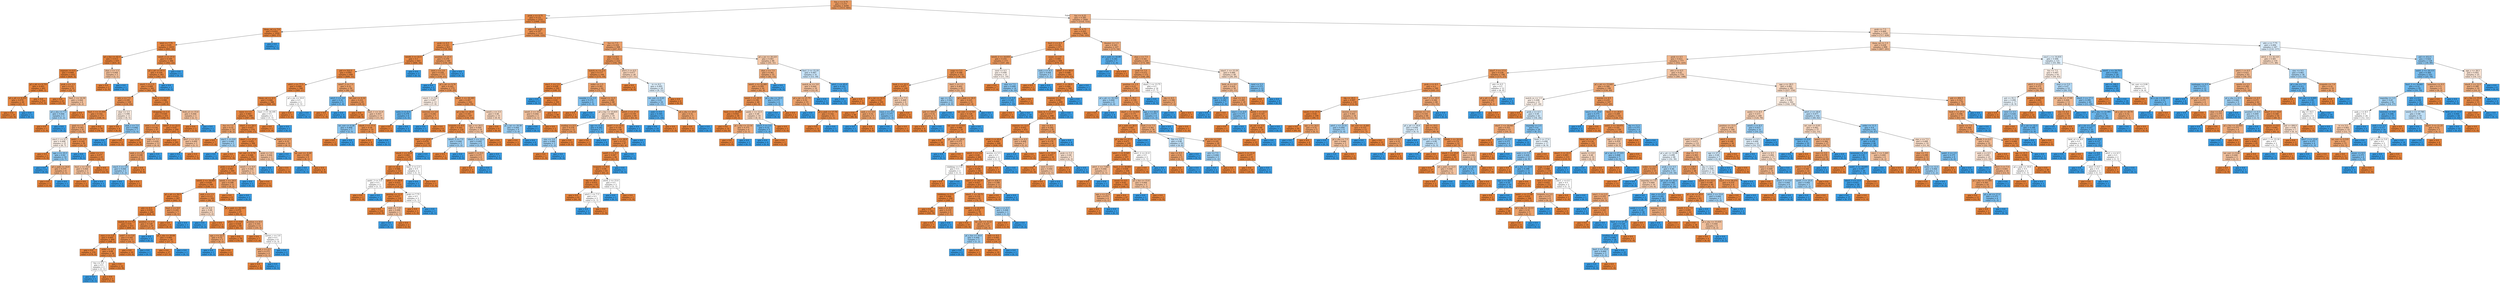 digraph Tree {
node [shape=box, style="filled", color="black"] ;
0 [label="fun_o <= 6.75\ngini = 0.273\nsamples = 4200\nvalue = [3515, 685]", fillcolor="#e58139cd"] ;
1 [label="prob_o <= 4.75\ngini = 0.131\nsamples = 2151\nvalue = [1999, 152]", fillcolor="#e58139ec"] ;
0 -> 1 [labeldistance=2.5, labelangle=45, headlabel="True"] ;
2 [label="them_cal <= 7.0\ngini = 0.052\nsamples = 1020\nvalue = [993, 27]", fillcolor="#e58139f8"] ;
1 -> 2 ;
3 [label="intel <= 7.75\ngini = 0.05\nsamples = 1019\nvalue = [993, 26]", fillcolor="#e58139f8"] ;
2 -> 3 ;
4 [label="pf_o_fun <= 42.5\ngini = 0.013\nsamples = 635\nvalue = [631, 4]", fillcolor="#e58139fd"] ;
3 -> 4 ;
5 [label="expnum <= 6.5\ngini = 0.009\nsamples = 632\nvalue = [629, 3]", fillcolor="#e58139fe"] ;
4 -> 5 ;
6 [label="pf_o_att <= 8.755\ngini = 0.003\nsamples = 601\nvalue = [600, 1]", fillcolor="#e58139ff"] ;
5 -> 6 ;
7 [label="pf_o_att <= 8.255\ngini = 0.074\nsamples = 26\nvalue = [25, 1]", fillcolor="#e58139f5"] ;
6 -> 7 ;
8 [label="gini = 0.0\nsamples = 25\nvalue = [25, 0]", fillcolor="#e58139ff"] ;
7 -> 8 ;
9 [label="gini = 0.0\nsamples = 1\nvalue = [0, 1]", fillcolor="#399de5ff"] ;
7 -> 9 ;
10 [label="gini = 0.0\nsamples = 575\nvalue = [575, 0]", fillcolor="#e58139ff"] ;
6 -> 10 ;
11 [label="prob_o <= 3.5\ngini = 0.121\nsamples = 31\nvalue = [29, 2]", fillcolor="#e58139ed"] ;
5 -> 11 ;
12 [label="gini = 0.0\nsamples = 25\nvalue = [25, 0]", fillcolor="#e58139ff"] ;
11 -> 12 ;
13 [label="fun1_1 <= 16.59\ngini = 0.444\nsamples = 6\nvalue = [4, 2]", fillcolor="#e581397f"] ;
11 -> 13 ;
14 [label="pf_o_sha <= 7.5\ngini = 0.444\nsamples = 3\nvalue = [1, 2]", fillcolor="#399de57f"] ;
13 -> 14 ;
15 [label="gini = 0.0\nsamples = 1\nvalue = [1, 0]", fillcolor="#e58139ff"] ;
14 -> 15 ;
16 [label="gini = 0.0\nsamples = 2\nvalue = [0, 2]", fillcolor="#399de5ff"] ;
14 -> 16 ;
17 [label="gini = 0.0\nsamples = 3\nvalue = [3, 0]", fillcolor="#e58139ff"] ;
13 -> 17 ;
18 [label="shar_o <= 1.5\ngini = 0.444\nsamples = 3\nvalue = [2, 1]", fillcolor="#e581397f"] ;
4 -> 18 ;
19 [label="gini = 0.0\nsamples = 2\nvalue = [2, 0]", fillcolor="#e58139ff"] ;
18 -> 19 ;
20 [label="gini = 0.0\nsamples = 1\nvalue = [0, 1]", fillcolor="#399de5ff"] ;
18 -> 20 ;
21 [label="intel1_2 <= 37.5\ngini = 0.108\nsamples = 384\nvalue = [362, 22]", fillcolor="#e58139f0"] ;
3 -> 21 ;
22 [label="pf_o_att <= 87.5\ngini = 0.104\nsamples = 383\nvalue = [362, 21]", fillcolor="#e58139f0"] ;
21 -> 22 ;
23 [label="sinc4_1 <= 1.5\ngini = 0.099\nsamples = 382\nvalue = [362, 20]", fillcolor="#e58139f1"] ;
22 -> 23 ;
24 [label="attr_o <= 7.5\ngini = 0.195\nsamples = 128\nvalue = [114, 14]", fillcolor="#e58139e0"] ;
23 -> 24 ;
25 [label="fun1_1 <= 11.555\ngini = 0.142\nsamples = 117\nvalue = [108, 9]", fillcolor="#e58139ea"] ;
24 -> 25 ;
26 [label="goal <= 1.5\ngini = 0.343\nsamples = 41\nvalue = [32, 9]", fillcolor="#e58139b7"] ;
25 -> 26 ;
27 [label="sinc3_1 <= 6.5\ngini = 0.498\nsamples = 15\nvalue = [8, 7]", fillcolor="#e5813920"] ;
26 -> 27 ;
28 [label="gini = 0.0\nsamples = 5\nvalue = [5, 0]", fillcolor="#e58139ff"] ;
27 -> 28 ;
29 [label="age_o <= 25.5\ngini = 0.42\nsamples = 10\nvalue = [3, 7]", fillcolor="#399de592"] ;
27 -> 29 ;
30 [label="gini = 0.0\nsamples = 6\nvalue = [0, 6]", fillcolor="#399de5ff"] ;
29 -> 30 ;
31 [label="pf_o_amb <= 14.0\ngini = 0.375\nsamples = 4\nvalue = [3, 1]", fillcolor="#e58139aa"] ;
29 -> 31 ;
32 [label="gini = 0.0\nsamples = 3\nvalue = [3, 0]", fillcolor="#e58139ff"] ;
31 -> 32 ;
33 [label="gini = 0.0\nsamples = 1\nvalue = [0, 1]", fillcolor="#399de5ff"] ;
31 -> 33 ;
34 [label="amb3_1 <= 3.5\ngini = 0.142\nsamples = 26\nvalue = [24, 2]", fillcolor="#e58139ea"] ;
26 -> 34 ;
35 [label="gini = 0.0\nsamples = 1\nvalue = [0, 1]", fillcolor="#399de5ff"] ;
34 -> 35 ;
36 [label="order <= 1.5\ngini = 0.077\nsamples = 25\nvalue = [24, 1]", fillcolor="#e58139f4"] ;
34 -> 36 ;
37 [label="fun1_s <= 10.0\ngini = 0.444\nsamples = 3\nvalue = [2, 1]", fillcolor="#e581397f"] ;
36 -> 37 ;
38 [label="gini = 0.0\nsamples = 2\nvalue = [2, 0]", fillcolor="#e58139ff"] ;
37 -> 38 ;
39 [label="gini = 0.0\nsamples = 1\nvalue = [0, 1]", fillcolor="#399de5ff"] ;
37 -> 39 ;
40 [label="gini = 0.0\nsamples = 22\nvalue = [22, 0]", fillcolor="#e58139ff"] ;
36 -> 40 ;
41 [label="gini = 0.0\nsamples = 76\nvalue = [76, 0]", fillcolor="#e58139ff"] ;
25 -> 41 ;
42 [label="shar <= 5.5\ngini = 0.496\nsamples = 11\nvalue = [6, 5]", fillcolor="#e581392a"] ;
24 -> 42 ;
43 [label="gini = 0.0\nsamples = 4\nvalue = [4, 0]", fillcolor="#e58139ff"] ;
42 -> 43 ;
44 [label="amb_o <= 7.5\ngini = 0.408\nsamples = 7\nvalue = [2, 5]", fillcolor="#399de599"] ;
42 -> 44 ;
45 [label="gini = 0.0\nsamples = 5\nvalue = [0, 5]", fillcolor="#399de5ff"] ;
44 -> 45 ;
46 [label="gini = 0.0\nsamples = 2\nvalue = [2, 0]", fillcolor="#e58139ff"] ;
44 -> 46 ;
47 [label="fun1_s <= 23.61\ngini = 0.046\nsamples = 254\nvalue = [248, 6]", fillcolor="#e58139f9"] ;
23 -> 47 ;
48 [label="shopping <= 2.5\ngini = 0.039\nsamples = 251\nvalue = [246, 5]", fillcolor="#e58139fa"] ;
47 -> 48 ;
49 [label="intel_o <= 7.5\ngini = 0.156\nsamples = 47\nvalue = [43, 4]", fillcolor="#e58139e7"] ;
48 -> 49 ;
50 [label="gini = 0.0\nsamples = 34\nvalue = [34, 0]", fillcolor="#e58139ff"] ;
49 -> 50 ;
51 [label="yoga <= 7.5\ngini = 0.426\nsamples = 13\nvalue = [9, 4]", fillcolor="#e581398e"] ;
49 -> 51 ;
52 [label="amb_o <= 4.5\ngini = 0.298\nsamples = 11\nvalue = [9, 2]", fillcolor="#e58139c6"] ;
51 -> 52 ;
53 [label="sinc5_3 <= 3.0\ngini = 0.444\nsamples = 3\nvalue = [1, 2]", fillcolor="#399de57f"] ;
52 -> 53 ;
54 [label="gini = 0.0\nsamples = 2\nvalue = [0, 2]", fillcolor="#399de5ff"] ;
53 -> 54 ;
55 [label="gini = 0.0\nsamples = 1\nvalue = [1, 0]", fillcolor="#e58139ff"] ;
53 -> 55 ;
56 [label="gini = 0.0\nsamples = 8\nvalue = [8, 0]", fillcolor="#e58139ff"] ;
52 -> 56 ;
57 [label="gini = 0.0\nsamples = 2\nvalue = [0, 2]", fillcolor="#399de5ff"] ;
51 -> 57 ;
58 [label="intel7_2 <= 22.5\ngini = 0.01\nsamples = 204\nvalue = [203, 1]", fillcolor="#e58139fe"] ;
48 -> 58 ;
59 [label="gini = 0.0\nsamples = 201\nvalue = [201, 0]", fillcolor="#e58139ff"] ;
58 -> 59 ;
60 [label="attr7_2 <= 22.5\ngini = 0.444\nsamples = 3\nvalue = [2, 1]", fillcolor="#e581397f"] ;
58 -> 60 ;
61 [label="gini = 0.0\nsamples = 1\nvalue = [0, 1]", fillcolor="#399de5ff"] ;
60 -> 61 ;
62 [label="gini = 0.0\nsamples = 2\nvalue = [2, 0]", fillcolor="#e58139ff"] ;
60 -> 62 ;
63 [label="field_cd <= 15.0\ngini = 0.444\nsamples = 3\nvalue = [2, 1]", fillcolor="#e581397f"] ;
47 -> 63 ;
64 [label="gini = 0.0\nsamples = 2\nvalue = [2, 0]", fillcolor="#e58139ff"] ;
63 -> 64 ;
65 [label="gini = 0.0\nsamples = 1\nvalue = [0, 1]", fillcolor="#399de5ff"] ;
63 -> 65 ;
66 [label="gini = 0.0\nsamples = 1\nvalue = [0, 1]", fillcolor="#399de5ff"] ;
22 -> 66 ;
67 [label="gini = 0.0\nsamples = 1\nvalue = [0, 1]", fillcolor="#399de5ff"] ;
21 -> 67 ;
68 [label="gini = 0.0\nsamples = 1\nvalue = [0, 1]", fillcolor="#399de5ff"] ;
2 -> 68 ;
69 [label="attr_o <= 6.25\ngini = 0.197\nsamples = 1131\nvalue = [1006, 125]", fillcolor="#e58139df"] ;
1 -> 69 ;
70 [label="prob <= 6.5\ngini = 0.143\nsamples = 823\nvalue = [759, 64]", fillcolor="#e58139e9"] ;
69 -> 70 ;
71 [label="intel4_3 <= 22.5\ngini = 0.1\nsamples = 643\nvalue = [609, 34]", fillcolor="#e58139f1"] ;
70 -> 71 ;
72 [label="pid <= 522.5\ngini = 0.092\nsamples = 640\nvalue = [609, 31]", fillcolor="#e58139f2"] ;
71 -> 72 ;
73 [label="attr1_s <= 77.5\ngini = 0.069\nsamples = 590\nvalue = [569, 21]", fillcolor="#e58139f6"] ;
72 -> 73 ;
74 [label="them_cal <= 4.5\ngini = 0.066\nsamples = 588\nvalue = [568, 20]", fillcolor="#e58139f6"] ;
73 -> 74 ;
75 [label="wave <= 1.5\ngini = 0.063\nsamples = 586\nvalue = [567, 19]", fillcolor="#e58139f6"] ;
74 -> 75 ;
76 [label="fun <= 7.5\ngini = 0.32\nsamples = 10\nvalue = [8, 2]", fillcolor="#e58139bf"] ;
75 -> 76 ;
77 [label="gini = 0.0\nsamples = 7\nvalue = [7, 0]", fillcolor="#e58139ff"] ;
76 -> 77 ;
78 [label="sinc3_1 <= 8.0\ngini = 0.444\nsamples = 3\nvalue = [1, 2]", fillcolor="#399de57f"] ;
76 -> 78 ;
79 [label="gini = 0.0\nsamples = 2\nvalue = [0, 2]", fillcolor="#399de5ff"] ;
78 -> 79 ;
80 [label="gini = 0.0\nsamples = 1\nvalue = [1, 0]", fillcolor="#e58139ff"] ;
78 -> 80 ;
81 [label="shar1_2 <= 29.5\ngini = 0.057\nsamples = 576\nvalue = [559, 17]", fillcolor="#e58139f7"] ;
75 -> 81 ;
82 [label="shar1_s <= 27.5\ngini = 0.052\nsamples = 566\nvalue = [551, 15]", fillcolor="#e58139f8"] ;
81 -> 82 ;
83 [label="int_corr <= 0.76\ngini = 0.048\nsamples = 563\nvalue = [549, 14]", fillcolor="#e58139f8"] ;
82 -> 83 ;
84 [label="prob_o <= 9.5\ngini = 0.045\nsamples = 560\nvalue = [547, 13]", fillcolor="#e58139f9"] ;
83 -> 84 ;
85 [label="intel2_2 <= 18.645\ngini = 0.039\nsamples = 549\nvalue = [538, 11]", fillcolor="#e58139fa"] ;
84 -> 85 ;
86 [label="pf_o_att <= 56.5\ngini = 0.022\nsamples = 447\nvalue = [442, 5]", fillcolor="#e58139fc"] ;
85 -> 86 ;
87 [label="attr <= 8.5\ngini = 0.018\nsamples = 440\nvalue = [436, 4]", fillcolor="#e58139fd"] ;
86 -> 87 ;
88 [label="match_es <= 7.5\ngini = 0.01\nsamples = 411\nvalue = [409, 2]", fillcolor="#e58139fe"] ;
87 -> 88 ;
89 [label="race_o <= 5.0\ngini = 0.005\nsamples = 400\nvalue = [399, 1]", fillcolor="#e58139fe"] ;
88 -> 89 ;
90 [label="gini = 0.0\nsamples = 376\nvalue = [376, 0]", fillcolor="#e58139ff"] ;
89 -> 90 ;
91 [label="order <= 1.5\ngini = 0.08\nsamples = 24\nvalue = [23, 1]", fillcolor="#e58139f4"] ;
89 -> 91 ;
92 [label="fun <= 5.5\ngini = 0.5\nsamples = 2\nvalue = [1, 1]", fillcolor="#e5813900"] ;
91 -> 92 ;
93 [label="gini = 0.0\nsamples = 1\nvalue = [0, 1]", fillcolor="#399de5ff"] ;
92 -> 93 ;
94 [label="gini = 0.0\nsamples = 1\nvalue = [1, 0]", fillcolor="#e58139ff"] ;
92 -> 94 ;
95 [label="gini = 0.0\nsamples = 22\nvalue = [22, 0]", fillcolor="#e58139ff"] ;
91 -> 95 ;
96 [label="amb7_2 <= 5.0\ngini = 0.165\nsamples = 11\nvalue = [10, 1]", fillcolor="#e58139e6"] ;
88 -> 96 ;
97 [label="gini = 0.0\nsamples = 10\nvalue = [10, 0]", fillcolor="#e58139ff"] ;
96 -> 97 ;
98 [label="gini = 0.0\nsamples = 1\nvalue = [0, 1]", fillcolor="#399de5ff"] ;
96 -> 98 ;
99 [label="position <= 1.5\ngini = 0.128\nsamples = 29\nvalue = [27, 2]", fillcolor="#e58139ec"] ;
87 -> 99 ;
100 [label="gini = 0.0\nsamples = 1\nvalue = [0, 1]", fillcolor="#399de5ff"] ;
99 -> 100 ;
101 [label="pf_o_sha <= 20.64\ngini = 0.069\nsamples = 28\nvalue = [27, 1]", fillcolor="#e58139f6"] ;
99 -> 101 ;
102 [label="gini = 0.0\nsamples = 27\nvalue = [27, 0]", fillcolor="#e58139ff"] ;
101 -> 102 ;
103 [label="gini = 0.0\nsamples = 1\nvalue = [0, 1]", fillcolor="#399de5ff"] ;
101 -> 103 ;
104 [label="fun3_2 <= 9.0\ngini = 0.245\nsamples = 7\nvalue = [6, 1]", fillcolor="#e58139d4"] ;
86 -> 104 ;
105 [label="gini = 0.0\nsamples = 6\nvalue = [6, 0]", fillcolor="#e58139ff"] ;
104 -> 105 ;
106 [label="gini = 0.0\nsamples = 1\nvalue = [0, 1]", fillcolor="#399de5ff"] ;
104 -> 106 ;
107 [label="amb_o <= 1.5\ngini = 0.111\nsamples = 102\nvalue = [96, 6]", fillcolor="#e58139ef"] ;
85 -> 107 ;
108 [label="art <= 6.0\ngini = 0.48\nsamples = 5\nvalue = [3, 2]", fillcolor="#e5813955"] ;
107 -> 108 ;
109 [label="gini = 0.0\nsamples = 2\nvalue = [0, 2]", fillcolor="#399de5ff"] ;
108 -> 109 ;
110 [label="gini = 0.0\nsamples = 3\nvalue = [3, 0]", fillcolor="#e58139ff"] ;
108 -> 110 ;
111 [label="pf_o_amb <= 18.185\ngini = 0.079\nsamples = 97\nvalue = [93, 4]", fillcolor="#e58139f4"] ;
107 -> 111 ;
112 [label="attr1_1 <= 9.0\ngini = 0.024\nsamples = 84\nvalue = [83, 1]", fillcolor="#e58139fc"] ;
111 -> 112 ;
113 [label="age_o <= 22.5\ngini = 0.32\nsamples = 5\nvalue = [4, 1]", fillcolor="#e58139bf"] ;
112 -> 113 ;
114 [label="gini = 0.0\nsamples = 1\nvalue = [0, 1]", fillcolor="#399de5ff"] ;
113 -> 114 ;
115 [label="gini = 0.0\nsamples = 4\nvalue = [4, 0]", fillcolor="#e58139ff"] ;
113 -> 115 ;
116 [label="gini = 0.0\nsamples = 79\nvalue = [79, 0]", fillcolor="#e58139ff"] ;
112 -> 116 ;
117 [label="position <= 9.5\ngini = 0.355\nsamples = 13\nvalue = [10, 3]", fillcolor="#e58139b3"] ;
111 -> 117 ;
118 [label="gini = 0.0\nsamples = 7\nvalue = [7, 0]", fillcolor="#e58139ff"] ;
117 -> 118 ;
119 [label="career_c <= 3.0\ngini = 0.5\nsamples = 6\nvalue = [3, 3]", fillcolor="#e5813900"] ;
117 -> 119 ;
120 [label="amb_o <= 9.5\ngini = 0.375\nsamples = 4\nvalue = [3, 1]", fillcolor="#e58139aa"] ;
119 -> 120 ;
121 [label="gini = 0.0\nsamples = 3\nvalue = [3, 0]", fillcolor="#e58139ff"] ;
120 -> 121 ;
122 [label="gini = 0.0\nsamples = 1\nvalue = [0, 1]", fillcolor="#399de5ff"] ;
120 -> 122 ;
123 [label="gini = 0.0\nsamples = 2\nvalue = [0, 2]", fillcolor="#399de5ff"] ;
119 -> 123 ;
124 [label="intel2_1 <= 19.5\ngini = 0.298\nsamples = 11\nvalue = [9, 2]", fillcolor="#e58139c6"] ;
84 -> 124 ;
125 [label="gini = 0.0\nsamples = 9\nvalue = [9, 0]", fillcolor="#e58139ff"] ;
124 -> 125 ;
126 [label="gini = 0.0\nsamples = 2\nvalue = [0, 2]", fillcolor="#399de5ff"] ;
124 -> 126 ;
127 [label="intel3_1 <= 8.0\ngini = 0.444\nsamples = 3\nvalue = [2, 1]", fillcolor="#e581397f"] ;
83 -> 127 ;
128 [label="gini = 0.0\nsamples = 1\nvalue = [0, 1]", fillcolor="#399de5ff"] ;
127 -> 128 ;
129 [label="gini = 0.0\nsamples = 2\nvalue = [2, 0]", fillcolor="#e58139ff"] ;
127 -> 129 ;
130 [label="prob <= 3.0\ngini = 0.444\nsamples = 3\nvalue = [2, 1]", fillcolor="#e581397f"] ;
82 -> 130 ;
131 [label="gini = 0.0\nsamples = 1\nvalue = [0, 1]", fillcolor="#399de5ff"] ;
130 -> 131 ;
132 [label="gini = 0.0\nsamples = 2\nvalue = [2, 0]", fillcolor="#e58139ff"] ;
130 -> 132 ;
133 [label="intel_o <= 5.5\ngini = 0.32\nsamples = 10\nvalue = [8, 2]", fillcolor="#e58139bf"] ;
81 -> 133 ;
134 [label="gini = 0.0\nsamples = 1\nvalue = [0, 1]", fillcolor="#399de5ff"] ;
133 -> 134 ;
135 [label="int_corr <= -0.26\ngini = 0.198\nsamples = 9\nvalue = [8, 1]", fillcolor="#e58139df"] ;
133 -> 135 ;
136 [label="gini = 0.0\nsamples = 1\nvalue = [0, 1]", fillcolor="#399de5ff"] ;
135 -> 136 ;
137 [label="gini = 0.0\nsamples = 8\nvalue = [8, 0]", fillcolor="#e58139ff"] ;
135 -> 137 ;
138 [label="fun1_3 <= 16.195\ngini = 0.5\nsamples = 2\nvalue = [1, 1]", fillcolor="#e5813900"] ;
74 -> 138 ;
139 [label="gini = 0.0\nsamples = 1\nvalue = [1, 0]", fillcolor="#e58139ff"] ;
138 -> 139 ;
140 [label="gini = 0.0\nsamples = 1\nvalue = [0, 1]", fillcolor="#399de5ff"] ;
138 -> 140 ;
141 [label="pf_o_sin <= 10.0\ngini = 0.5\nsamples = 2\nvalue = [1, 1]", fillcolor="#e5813900"] ;
73 -> 141 ;
142 [label="gini = 0.0\nsamples = 1\nvalue = [1, 0]", fillcolor="#e58139ff"] ;
141 -> 142 ;
143 [label="gini = 0.0\nsamples = 1\nvalue = [0, 1]", fillcolor="#399de5ff"] ;
141 -> 143 ;
144 [label="intel7_2 <= 7.5\ngini = 0.32\nsamples = 50\nvalue = [40, 10]", fillcolor="#e58139bf"] ;
72 -> 144 ;
145 [label="attr3_3 <= 3.0\ngini = 0.32\nsamples = 5\nvalue = [1, 4]", fillcolor="#399de5bf"] ;
144 -> 145 ;
146 [label="gini = 0.0\nsamples = 1\nvalue = [1, 0]", fillcolor="#e58139ff"] ;
145 -> 146 ;
147 [label="gini = 0.0\nsamples = 4\nvalue = [0, 4]", fillcolor="#399de5ff"] ;
145 -> 147 ;
148 [label="int_corr <= 0.32\ngini = 0.231\nsamples = 45\nvalue = [39, 6]", fillcolor="#e58139d8"] ;
144 -> 148 ;
149 [label="gini = 0.0\nsamples = 28\nvalue = [28, 0]", fillcolor="#e58139ff"] ;
148 -> 149 ;
150 [label="fun1_1 <= 11.0\ngini = 0.457\nsamples = 17\nvalue = [11, 6]", fillcolor="#e5813974"] ;
148 -> 150 ;
151 [label="int_corr <= 0.38\ngini = 0.408\nsamples = 7\nvalue = [2, 5]", fillcolor="#399de599"] ;
150 -> 151 ;
152 [label="gini = 0.0\nsamples = 2\nvalue = [2, 0]", fillcolor="#e58139ff"] ;
151 -> 152 ;
153 [label="gini = 0.0\nsamples = 5\nvalue = [0, 5]", fillcolor="#399de5ff"] ;
151 -> 153 ;
154 [label="shar4_3 <= 17.5\ngini = 0.18\nsamples = 10\nvalue = [9, 1]", fillcolor="#e58139e3"] ;
150 -> 154 ;
155 [label="gini = 0.0\nsamples = 9\nvalue = [9, 0]", fillcolor="#e58139ff"] ;
154 -> 155 ;
156 [label="gini = 0.0\nsamples = 1\nvalue = [0, 1]", fillcolor="#399de5ff"] ;
154 -> 156 ;
157 [label="gini = 0.0\nsamples = 3\nvalue = [0, 3]", fillcolor="#399de5ff"] ;
71 -> 157 ;
158 [label="position <= 21.5\ngini = 0.278\nsamples = 180\nvalue = [150, 30]", fillcolor="#e58139cc"] ;
70 -> 158 ;
159 [label="intel_o <= 1.0\ngini = 0.259\nsamples = 177\nvalue = [150, 27]", fillcolor="#e58139d1"] ;
158 -> 159 ;
160 [label="gini = 0.0\nsamples = 2\nvalue = [0, 2]", fillcolor="#399de5ff"] ;
159 -> 160 ;
161 [label="pf_o_att <= 9.76\ngini = 0.245\nsamples = 175\nvalue = [150, 25]", fillcolor="#e58139d4"] ;
159 -> 161 ;
162 [label="sinc4_1 <= 9.0\ngini = 0.497\nsamples = 13\nvalue = [7, 6]", fillcolor="#e5813924"] ;
161 -> 162 ;
163 [label="satis_2 <= 6.5\ngini = 0.278\nsamples = 6\nvalue = [1, 5]", fillcolor="#399de5cc"] ;
162 -> 163 ;
164 [label="gini = 0.0\nsamples = 1\nvalue = [1, 0]", fillcolor="#e58139ff"] ;
163 -> 164 ;
165 [label="gini = 0.0\nsamples = 5\nvalue = [0, 5]", fillcolor="#399de5ff"] ;
163 -> 165 ;
166 [label="exercise <= 2.0\ngini = 0.245\nsamples = 7\nvalue = [6, 1]", fillcolor="#e58139d4"] ;
162 -> 166 ;
167 [label="gini = 0.0\nsamples = 1\nvalue = [0, 1]", fillcolor="#399de5ff"] ;
166 -> 167 ;
168 [label="gini = 0.0\nsamples = 6\nvalue = [6, 0]", fillcolor="#e58139ff"] ;
166 -> 168 ;
169 [label="amb1_1 <= 18.185\ngini = 0.207\nsamples = 162\nvalue = [143, 19]", fillcolor="#e58139dd"] ;
161 -> 169 ;
170 [label="pf_o_fun <= 24.0\ngini = 0.161\nsamples = 147\nvalue = [134, 13]", fillcolor="#e58139e6"] ;
169 -> 170 ;
171 [label="tvsports <= 9.5\ngini = 0.103\nsamples = 129\nvalue = [122, 7]", fillcolor="#e58139f0"] ;
170 -> 171 ;
172 [label="fun1_s <= 23.0\ngini = 0.076\nsamples = 126\nvalue = [121, 5]", fillcolor="#e58139f4"] ;
171 -> 172 ;
173 [label="shar4_1 <= 22.0\ngini = 0.062\nsamples = 125\nvalue = [121, 4]", fillcolor="#e58139f7"] ;
172 -> 173 ;
174 [label="pid <= 24.0\ngini = 0.048\nsamples = 123\nvalue = [120, 3]", fillcolor="#e58139f9"] ;
173 -> 174 ;
175 [label="amb1_3 <= 5.0\ngini = 0.5\nsamples = 2\nvalue = [1, 1]", fillcolor="#e5813900"] ;
174 -> 175 ;
176 [label="gini = 0.0\nsamples = 1\nvalue = [1, 0]", fillcolor="#e58139ff"] ;
175 -> 176 ;
177 [label="gini = 0.0\nsamples = 1\nvalue = [0, 1]", fillcolor="#399de5ff"] ;
175 -> 177 ;
178 [label="attr1_1 <= 60.0\ngini = 0.033\nsamples = 121\nvalue = [119, 2]", fillcolor="#e58139fb"] ;
174 -> 178 ;
179 [label="gaming <= 11.5\ngini = 0.017\nsamples = 119\nvalue = [118, 1]", fillcolor="#e58139fd"] ;
178 -> 179 ;
180 [label="gini = 0.0\nsamples = 116\nvalue = [116, 0]", fillcolor="#e58139ff"] ;
179 -> 180 ;
181 [label="amb <= 7.25\ngini = 0.444\nsamples = 3\nvalue = [2, 1]", fillcolor="#e581397f"] ;
179 -> 181 ;
182 [label="gini = 0.0\nsamples = 1\nvalue = [0, 1]", fillcolor="#399de5ff"] ;
181 -> 182 ;
183 [label="gini = 0.0\nsamples = 2\nvalue = [2, 0]", fillcolor="#e58139ff"] ;
181 -> 183 ;
184 [label="prob <= 7.75\ngini = 0.5\nsamples = 2\nvalue = [1, 1]", fillcolor="#e5813900"] ;
178 -> 184 ;
185 [label="gini = 0.0\nsamples = 1\nvalue = [1, 0]", fillcolor="#e58139ff"] ;
184 -> 185 ;
186 [label="gini = 0.0\nsamples = 1\nvalue = [0, 1]", fillcolor="#399de5ff"] ;
184 -> 186 ;
187 [label="fun5_3 <= 2.5\ngini = 0.5\nsamples = 2\nvalue = [1, 1]", fillcolor="#e5813900"] ;
173 -> 187 ;
188 [label="gini = 0.0\nsamples = 1\nvalue = [0, 1]", fillcolor="#399de5ff"] ;
187 -> 188 ;
189 [label="gini = 0.0\nsamples = 1\nvalue = [1, 0]", fillcolor="#e58139ff"] ;
187 -> 189 ;
190 [label="gini = 0.0\nsamples = 1\nvalue = [0, 1]", fillcolor="#399de5ff"] ;
172 -> 190 ;
191 [label="intel1_2 <= 7.5\ngini = 0.444\nsamples = 3\nvalue = [1, 2]", fillcolor="#399de57f"] ;
171 -> 191 ;
192 [label="gini = 0.0\nsamples = 1\nvalue = [1, 0]", fillcolor="#e58139ff"] ;
191 -> 192 ;
193 [label="gini = 0.0\nsamples = 2\nvalue = [0, 2]", fillcolor="#399de5ff"] ;
191 -> 193 ;
194 [label="age_o <= 24.5\ngini = 0.444\nsamples = 18\nvalue = [12, 6]", fillcolor="#e581397f"] ;
170 -> 194 ;
195 [label="shar2_1 <= 12.5\ngini = 0.444\nsamples = 9\nvalue = [3, 6]", fillcolor="#399de57f"] ;
194 -> 195 ;
196 [label="amb5_1 <= 9.5\ngini = 0.375\nsamples = 4\nvalue = [3, 1]", fillcolor="#e58139aa"] ;
195 -> 196 ;
197 [label="gini = 0.0\nsamples = 3\nvalue = [3, 0]", fillcolor="#e58139ff"] ;
196 -> 197 ;
198 [label="gini = 0.0\nsamples = 1\nvalue = [0, 1]", fillcolor="#399de5ff"] ;
196 -> 198 ;
199 [label="gini = 0.0\nsamples = 5\nvalue = [0, 5]", fillcolor="#399de5ff"] ;
195 -> 199 ;
200 [label="gini = 0.0\nsamples = 9\nvalue = [9, 0]", fillcolor="#e58139ff"] ;
194 -> 200 ;
201 [label="intel3_s <= 3.5\ngini = 0.48\nsamples = 15\nvalue = [9, 6]", fillcolor="#e5813955"] ;
169 -> 201 ;
202 [label="gini = 0.0\nsamples = 6\nvalue = [6, 0]", fillcolor="#e58139ff"] ;
201 -> 202 ;
203 [label="pf_o_int <= 18.39\ngini = 0.444\nsamples = 9\nvalue = [3, 6]", fillcolor="#399de57f"] ;
201 -> 203 ;
204 [label="gini = 0.0\nsamples = 3\nvalue = [3, 0]", fillcolor="#e58139ff"] ;
203 -> 204 ;
205 [label="gini = 0.0\nsamples = 6\nvalue = [0, 6]", fillcolor="#399de5ff"] ;
203 -> 205 ;
206 [label="gini = 0.0\nsamples = 3\nvalue = [0, 3]", fillcolor="#399de5ff"] ;
158 -> 206 ;
207 [label="fun <= 7.5\ngini = 0.318\nsamples = 308\nvalue = [247, 61]", fillcolor="#e58139c0"] ;
69 -> 207 ;
208 [label="shar <= 6.5\ngini = 0.234\nsamples = 222\nvalue = [192, 30]", fillcolor="#e58139d7"] ;
207 -> 208 ;
209 [label="match_es <= 2.5\ngini = 0.177\nsamples = 194\nvalue = [175, 19]", fillcolor="#e58139e3"] ;
208 -> 209 ;
210 [label="sinc1_1 <= 1.5\ngini = 0.038\nsamples = 102\nvalue = [100, 2]", fillcolor="#e58139fa"] ;
209 -> 210 ;
211 [label="gini = 0.0\nsamples = 1\nvalue = [0, 1]", fillcolor="#399de5ff"] ;
210 -> 211 ;
212 [label="concerts <= 2.5\ngini = 0.02\nsamples = 101\nvalue = [100, 1]", fillcolor="#e58139fc"] ;
210 -> 212 ;
213 [label="intel1_2 <= 10.0\ngini = 0.444\nsamples = 3\nvalue = [2, 1]", fillcolor="#e581397f"] ;
212 -> 213 ;
214 [label="gini = 0.0\nsamples = 1\nvalue = [0, 1]", fillcolor="#399de5ff"] ;
213 -> 214 ;
215 [label="gini = 0.0\nsamples = 2\nvalue = [2, 0]", fillcolor="#e58139ff"] ;
213 -> 215 ;
216 [label="gini = 0.0\nsamples = 98\nvalue = [98, 0]", fillcolor="#e58139ff"] ;
212 -> 216 ;
217 [label="order <= 1.5\ngini = 0.301\nsamples = 92\nvalue = [75, 17]", fillcolor="#e58139c5"] ;
209 -> 217 ;
218 [label="numdat_2 <= 1.5\ngini = 0.375\nsamples = 4\nvalue = [1, 3]", fillcolor="#399de5aa"] ;
217 -> 218 ;
219 [label="gini = 0.0\nsamples = 1\nvalue = [1, 0]", fillcolor="#e58139ff"] ;
218 -> 219 ;
220 [label="gini = 0.0\nsamples = 3\nvalue = [0, 3]", fillcolor="#399de5ff"] ;
218 -> 220 ;
221 [label="round <= 12.5\ngini = 0.268\nsamples = 88\nvalue = [74, 14]", fillcolor="#e58139cf"] ;
217 -> 221 ;
222 [label="pf_o_fun <= 15.835\ngini = 0.488\nsamples = 19\nvalue = [11, 8]", fillcolor="#e5813946"] ;
221 -> 222 ;
223 [label="reading <= 6.5\ngini = 0.278\nsamples = 12\nvalue = [10, 2]", fillcolor="#e58139cc"] ;
222 -> 223 ;
224 [label="sinc <= 3.0\ngini = 0.444\nsamples = 3\nvalue = [1, 2]", fillcolor="#399de57f"] ;
223 -> 224 ;
225 [label="gini = 0.0\nsamples = 1\nvalue = [1, 0]", fillcolor="#e58139ff"] ;
224 -> 225 ;
226 [label="gini = 0.0\nsamples = 2\nvalue = [0, 2]", fillcolor="#399de5ff"] ;
224 -> 226 ;
227 [label="gini = 0.0\nsamples = 9\nvalue = [9, 0]", fillcolor="#e58139ff"] ;
223 -> 227 ;
228 [label="age <= 11.0\ngini = 0.245\nsamples = 7\nvalue = [1, 6]", fillcolor="#399de5d4"] ;
222 -> 228 ;
229 [label="gini = 0.0\nsamples = 1\nvalue = [1, 0]", fillcolor="#e58139ff"] ;
228 -> 229 ;
230 [label="gini = 0.0\nsamples = 6\nvalue = [0, 6]", fillcolor="#399de5ff"] ;
228 -> 230 ;
231 [label="intel1_2 <= 27.5\ngini = 0.159\nsamples = 69\nvalue = [63, 6]", fillcolor="#e58139e7"] ;
221 -> 231 ;
232 [label="amb7_3 <= 14.5\ngini = 0.136\nsamples = 68\nvalue = [63, 5]", fillcolor="#e58139eb"] ;
231 -> 232 ;
233 [label="fun1_s <= 24.0\ngini = 0.112\nsamples = 67\nvalue = [63, 4]", fillcolor="#e58139ef"] ;
232 -> 233 ;
234 [label="amb5_2 <= 9.5\ngini = 0.087\nsamples = 66\nvalue = [63, 3]", fillcolor="#e58139f3"] ;
233 -> 234 ;
235 [label="tvsports <= 8.5\ngini = 0.06\nsamples = 65\nvalue = [63, 2]", fillcolor="#e58139f7"] ;
234 -> 235 ;
236 [label="idg <= 36.5\ngini = 0.031\nsamples = 63\nvalue = [62, 1]", fillcolor="#e58139fb"] ;
235 -> 236 ;
237 [label="gini = 0.0\nsamples = 61\nvalue = [61, 0]", fillcolor="#e58139ff"] ;
236 -> 237 ;
238 [label="attr3_1 <= 7.5\ngini = 0.5\nsamples = 2\nvalue = [1, 1]", fillcolor="#e5813900"] ;
236 -> 238 ;
239 [label="gini = 0.0\nsamples = 1\nvalue = [0, 1]", fillcolor="#399de5ff"] ;
238 -> 239 ;
240 [label="gini = 0.0\nsamples = 1\nvalue = [1, 0]", fillcolor="#e58139ff"] ;
238 -> 240 ;
241 [label="attr4_2 <= 15.0\ngini = 0.5\nsamples = 2\nvalue = [1, 1]", fillcolor="#e5813900"] ;
235 -> 241 ;
242 [label="gini = 0.0\nsamples = 1\nvalue = [0, 1]", fillcolor="#399de5ff"] ;
241 -> 242 ;
243 [label="gini = 0.0\nsamples = 1\nvalue = [1, 0]", fillcolor="#e58139ff"] ;
241 -> 243 ;
244 [label="gini = 0.0\nsamples = 1\nvalue = [0, 1]", fillcolor="#399de5ff"] ;
234 -> 244 ;
245 [label="gini = 0.0\nsamples = 1\nvalue = [0, 1]", fillcolor="#399de5ff"] ;
233 -> 245 ;
246 [label="gini = 0.0\nsamples = 1\nvalue = [0, 1]", fillcolor="#399de5ff"] ;
232 -> 246 ;
247 [label="gini = 0.0\nsamples = 1\nvalue = [0, 1]", fillcolor="#399de5ff"] ;
231 -> 247 ;
248 [label="attr3_2 <= 6.5\ngini = 0.477\nsamples = 28\nvalue = [17, 11]", fillcolor="#e581395a"] ;
208 -> 248 ;
249 [label="gini = 0.0\nsamples = 8\nvalue = [8, 0]", fillcolor="#e58139ff"] ;
248 -> 249 ;
250 [label="tv <= 8.5\ngini = 0.495\nsamples = 20\nvalue = [9, 11]", fillcolor="#399de52e"] ;
248 -> 250 ;
251 [label="int_corr <= 0.41\ngini = 0.43\nsamples = 16\nvalue = [5, 11]", fillcolor="#399de58b"] ;
250 -> 251 ;
252 [label="amb <= 9.5\ngini = 0.165\nsamples = 11\nvalue = [1, 10]", fillcolor="#399de5e6"] ;
251 -> 252 ;
253 [label="gini = 0.0\nsamples = 10\nvalue = [0, 10]", fillcolor="#399de5ff"] ;
252 -> 253 ;
254 [label="gini = 0.0\nsamples = 1\nvalue = [1, 0]", fillcolor="#e58139ff"] ;
252 -> 254 ;
255 [label="pf_o_sha <= 20.0\ngini = 0.32\nsamples = 5\nvalue = [4, 1]", fillcolor="#e58139bf"] ;
251 -> 255 ;
256 [label="gini = 0.0\nsamples = 4\nvalue = [4, 0]", fillcolor="#e58139ff"] ;
255 -> 256 ;
257 [label="gini = 0.0\nsamples = 1\nvalue = [0, 1]", fillcolor="#399de5ff"] ;
255 -> 257 ;
258 [label="gini = 0.0\nsamples = 4\nvalue = [4, 0]", fillcolor="#e58139ff"] ;
250 -> 258 ;
259 [label="pf_o_int <= 20.225\ngini = 0.461\nsamples = 86\nvalue = [55, 31]", fillcolor="#e581396f"] ;
207 -> 259 ;
260 [label="shar_o <= 7.5\ngini = 0.361\nsamples = 55\nvalue = [42, 13]", fillcolor="#e58139b0"] ;
259 -> 260 ;
261 [label="intel1_s <= 22.085\ngini = 0.269\nsamples = 50\nvalue = [42, 8]", fillcolor="#e58139ce"] ;
260 -> 261 ;
262 [label="intel1_1 <= 20.5\ngini = 0.194\nsamples = 46\nvalue = [41, 5]", fillcolor="#e58139e0"] ;
261 -> 262 ;
263 [label="fun2_2 <= 20.465\ngini = 0.054\nsamples = 36\nvalue = [35, 1]", fillcolor="#e58139f8"] ;
262 -> 263 ;
264 [label="gini = 0.0\nsamples = 32\nvalue = [32, 0]", fillcolor="#e58139ff"] ;
263 -> 264 ;
265 [label="pf_o_sha <= 13.14\ngini = 0.375\nsamples = 4\nvalue = [3, 1]", fillcolor="#e58139aa"] ;
263 -> 265 ;
266 [label="gini = 0.0\nsamples = 3\nvalue = [3, 0]", fillcolor="#e58139ff"] ;
265 -> 266 ;
267 [label="gini = 0.0\nsamples = 1\nvalue = [0, 1]", fillcolor="#399de5ff"] ;
265 -> 267 ;
268 [label="amb2_1 <= 12.5\ngini = 0.48\nsamples = 10\nvalue = [6, 4]", fillcolor="#e5813955"] ;
262 -> 268 ;
269 [label="sinc5_3 <= 3.5\ngini = 0.32\nsamples = 5\nvalue = [1, 4]", fillcolor="#399de5bf"] ;
268 -> 269 ;
270 [label="gini = 0.0\nsamples = 4\nvalue = [0, 4]", fillcolor="#399de5ff"] ;
269 -> 270 ;
271 [label="gini = 0.0\nsamples = 1\nvalue = [1, 0]", fillcolor="#e58139ff"] ;
269 -> 271 ;
272 [label="gini = 0.0\nsamples = 5\nvalue = [5, 0]", fillcolor="#e58139ff"] ;
268 -> 272 ;
273 [label="pf_o_sha <= 14.5\ngini = 0.375\nsamples = 4\nvalue = [1, 3]", fillcolor="#399de5aa"] ;
261 -> 273 ;
274 [label="gini = 0.0\nsamples = 3\nvalue = [0, 3]", fillcolor="#399de5ff"] ;
273 -> 274 ;
275 [label="gini = 0.0\nsamples = 1\nvalue = [1, 0]", fillcolor="#e58139ff"] ;
273 -> 275 ;
276 [label="gini = 0.0\nsamples = 5\nvalue = [0, 5]", fillcolor="#399de5ff"] ;
260 -> 276 ;
277 [label="fun1_2 <= 15.19\ngini = 0.487\nsamples = 31\nvalue = [13, 18]", fillcolor="#399de547"] ;
259 -> 277 ;
278 [label="match_es <= 3.0\ngini = 0.444\nsamples = 18\nvalue = [12, 6]", fillcolor="#e581397f"] ;
277 -> 278 ;
279 [label="pf_o_int <= 21.75\ngini = 0.32\nsamples = 15\nvalue = [12, 3]", fillcolor="#e58139bf"] ;
278 -> 279 ;
280 [label="gini = 0.0\nsamples = 2\nvalue = [0, 2]", fillcolor="#399de5ff"] ;
279 -> 280 ;
281 [label="pf_o_amb <= 17.78\ngini = 0.142\nsamples = 13\nvalue = [12, 1]", fillcolor="#e58139ea"] ;
279 -> 281 ;
282 [label="gini = 0.0\nsamples = 12\nvalue = [12, 0]", fillcolor="#e58139ff"] ;
281 -> 282 ;
283 [label="gini = 0.0\nsamples = 1\nvalue = [0, 1]", fillcolor="#399de5ff"] ;
281 -> 283 ;
284 [label="gini = 0.0\nsamples = 3\nvalue = [0, 3]", fillcolor="#399de5ff"] ;
278 -> 284 ;
285 [label="attr1_1 <= 45.0\ngini = 0.142\nsamples = 13\nvalue = [1, 12]", fillcolor="#399de5ea"] ;
277 -> 285 ;
286 [label="gini = 0.0\nsamples = 12\nvalue = [0, 12]", fillcolor="#399de5ff"] ;
285 -> 286 ;
287 [label="gini = 0.0\nsamples = 1\nvalue = [1, 0]", fillcolor="#e58139ff"] ;
285 -> 287 ;
288 [label="fun <= 6.25\ngini = 0.385\nsamples = 2049\nvalue = [1516, 533]", fillcolor="#e58139a5"] ;
0 -> 288 [labeldistance=2.5, labelangle=-45, headlabel="False"] ;
289 [label="attr <= 6.75\ngini = 0.205\nsamples = 904\nvalue = [799, 105]", fillcolor="#e58139dd"] ;
288 -> 289 ;
290 [label="fun3_2 <= 6.5\ngini = 0.139\nsamples = 677\nvalue = [626, 51]", fillcolor="#e58139ea"] ;
289 -> 290 ;
291 [label="intel2_2 <= 16.835\ngini = 0.255\nsamples = 173\nvalue = [147, 26]", fillcolor="#e58139d2"] ;
290 -> 291 ;
292 [label="yoga <= 5.5\ngini = 0.188\nsamples = 152\nvalue = [136, 16]", fillcolor="#e58139e1"] ;
291 -> 292 ;
293 [label="fun4_2 <= 22.5\ngini = 0.071\nsamples = 109\nvalue = [105, 4]", fillcolor="#e58139f5"] ;
292 -> 293 ;
294 [label="pf_o_int <= 32.5\ngini = 0.02\nsamples = 101\nvalue = [100, 1]", fillcolor="#e58139fc"] ;
293 -> 294 ;
295 [label="gini = 0.0\nsamples = 96\nvalue = [96, 0]", fillcolor="#e58139ff"] ;
294 -> 295 ;
296 [label="amb_o <= 5.0\ngini = 0.32\nsamples = 5\nvalue = [4, 1]", fillcolor="#e58139bf"] ;
294 -> 296 ;
297 [label="gini = 0.0\nsamples = 1\nvalue = [0, 1]", fillcolor="#399de5ff"] ;
296 -> 297 ;
298 [label="gini = 0.0\nsamples = 4\nvalue = [4, 0]", fillcolor="#e58139ff"] ;
296 -> 298 ;
299 [label="attr_o <= 7.5\ngini = 0.469\nsamples = 8\nvalue = [5, 3]", fillcolor="#e5813966"] ;
293 -> 299 ;
300 [label="race_o <= 3.5\ngini = 0.375\nsamples = 4\nvalue = [1, 3]", fillcolor="#399de5aa"] ;
299 -> 300 ;
301 [label="gini = 0.0\nsamples = 3\nvalue = [0, 3]", fillcolor="#399de5ff"] ;
300 -> 301 ;
302 [label="gini = 0.0\nsamples = 1\nvalue = [1, 0]", fillcolor="#e58139ff"] ;
300 -> 302 ;
303 [label="gini = 0.0\nsamples = 4\nvalue = [4, 0]", fillcolor="#e58139ff"] ;
299 -> 303 ;
304 [label="fun5_1 <= 3.5\ngini = 0.402\nsamples = 43\nvalue = [31, 12]", fillcolor="#e581399c"] ;
292 -> 304 ;
305 [label="age <= 24.5\ngini = 0.444\nsamples = 12\nvalue = [4, 8]", fillcolor="#399de57f"] ;
304 -> 305 ;
306 [label="pid <= 103.0\ngini = 0.32\nsamples = 5\nvalue = [4, 1]", fillcolor="#e58139bf"] ;
305 -> 306 ;
307 [label="gini = 0.0\nsamples = 4\nvalue = [4, 0]", fillcolor="#e58139ff"] ;
306 -> 307 ;
308 [label="gini = 0.0\nsamples = 1\nvalue = [0, 1]", fillcolor="#399de5ff"] ;
306 -> 308 ;
309 [label="gini = 0.0\nsamples = 7\nvalue = [0, 7]", fillcolor="#399de5ff"] ;
305 -> 309 ;
310 [label="pf_o_amb <= 18.5\ngini = 0.225\nsamples = 31\nvalue = [27, 4]", fillcolor="#e58139d9"] ;
304 -> 310 ;
311 [label="int_corr <= 0.725\ngini = 0.128\nsamples = 29\nvalue = [27, 2]", fillcolor="#e58139ec"] ;
310 -> 311 ;
312 [label="int_corr <= 0.515\ngini = 0.069\nsamples = 28\nvalue = [27, 1]", fillcolor="#e58139f6"] ;
311 -> 312 ;
313 [label="gini = 0.0\nsamples = 24\nvalue = [24, 0]", fillcolor="#e58139ff"] ;
312 -> 313 ;
314 [label="pf_o_att <= 24.0\ngini = 0.375\nsamples = 4\nvalue = [3, 1]", fillcolor="#e58139aa"] ;
312 -> 314 ;
315 [label="gini = 0.0\nsamples = 1\nvalue = [0, 1]", fillcolor="#399de5ff"] ;
314 -> 315 ;
316 [label="gini = 0.0\nsamples = 3\nvalue = [3, 0]", fillcolor="#e58139ff"] ;
314 -> 316 ;
317 [label="gini = 0.0\nsamples = 1\nvalue = [0, 1]", fillcolor="#399de5ff"] ;
311 -> 317 ;
318 [label="gini = 0.0\nsamples = 2\nvalue = [0, 2]", fillcolor="#399de5ff"] ;
310 -> 318 ;
319 [label="intel <= 6.5\ngini = 0.499\nsamples = 21\nvalue = [11, 10]", fillcolor="#e5813917"] ;
291 -> 319 ;
320 [label="gini = 0.0\nsamples = 7\nvalue = [7, 0]", fillcolor="#e58139ff"] ;
319 -> 320 ;
321 [label="shar <= 7.5\ngini = 0.408\nsamples = 14\nvalue = [4, 10]", fillcolor="#399de599"] ;
319 -> 321 ;
322 [label="attr3_s <= 5.5\ngini = 0.165\nsamples = 11\nvalue = [1, 10]", fillcolor="#399de5e6"] ;
321 -> 322 ;
323 [label="gini = 0.0\nsamples = 1\nvalue = [1, 0]", fillcolor="#e58139ff"] ;
322 -> 323 ;
324 [label="gini = 0.0\nsamples = 10\nvalue = [0, 10]", fillcolor="#399de5ff"] ;
322 -> 324 ;
325 [label="gini = 0.0\nsamples = 3\nvalue = [3, 0]", fillcolor="#e58139ff"] ;
321 -> 325 ;
326 [label="music <= 2.0\ngini = 0.094\nsamples = 504\nvalue = [479, 25]", fillcolor="#e58139f2"] ;
290 -> 326 ;
327 [label="amb_o <= 6.5\ngini = 0.444\nsamples = 3\nvalue = [1, 2]", fillcolor="#399de57f"] ;
326 -> 327 ;
328 [label="gini = 0.0\nsamples = 1\nvalue = [1, 0]", fillcolor="#e58139ff"] ;
327 -> 328 ;
329 [label="gini = 0.0\nsamples = 2\nvalue = [0, 2]", fillcolor="#399de5ff"] ;
327 -> 329 ;
330 [label="intel7_2 <= 40.0\ngini = 0.088\nsamples = 501\nvalue = [478, 23]", fillcolor="#e58139f3"] ;
326 -> 330 ;
331 [label="attr2_2 <= 80.0\ngini = 0.084\nsamples = 500\nvalue = [478, 22]", fillcolor="#e58139f3"] ;
330 -> 331 ;
332 [label="expnum <= 16.5\ngini = 0.081\nsamples = 499\nvalue = [478, 21]", fillcolor="#e58139f4"] ;
331 -> 332 ;
333 [label="num_in_3 <= 0.5\ngini = 0.077\nsamples = 498\nvalue = [478, 20]", fillcolor="#e58139f4"] ;
332 -> 333 ;
334 [label="expnum <= 12.5\ngini = 0.052\nsamples = 453\nvalue = [441, 12]", fillcolor="#e58139f8"] ;
333 -> 334 ;
335 [label="attr4_2 <= 65.0\ngini = 0.044\nsamples = 446\nvalue = [436, 10]", fillcolor="#e58139f9"] ;
334 -> 335 ;
336 [label="intel1_1 <= 1.0\ngini = 0.04\nsamples = 444\nvalue = [435, 9]", fillcolor="#e58139fa"] ;
335 -> 336 ;
337 [label="clubbing <= 5.0\ngini = 0.5\nsamples = 2\nvalue = [1, 1]", fillcolor="#e5813900"] ;
336 -> 337 ;
338 [label="gini = 0.0\nsamples = 1\nvalue = [1, 0]", fillcolor="#e58139ff"] ;
337 -> 338 ;
339 [label="gini = 0.0\nsamples = 1\nvalue = [0, 1]", fillcolor="#399de5ff"] ;
337 -> 339 ;
340 [label="fun7_3 <= 27.5\ngini = 0.036\nsamples = 442\nvalue = [434, 8]", fillcolor="#e58139fa"] ;
336 -> 340 ;
341 [label="sinc1_s <= 19.37\ngini = 0.027\nsamples = 431\nvalue = [425, 6]", fillcolor="#e58139fb"] ;
340 -> 341 ;
342 [label="clubbing <= 9.5\ngini = 0.006\nsamples = 350\nvalue = [349, 1]", fillcolor="#e58139fe"] ;
341 -> 342 ;
343 [label="gini = 0.0\nsamples = 342\nvalue = [342, 0]", fillcolor="#e58139ff"] ;
342 -> 343 ;
344 [label="amb_o <= 8.5\ngini = 0.219\nsamples = 8\nvalue = [7, 1]", fillcolor="#e58139db"] ;
342 -> 344 ;
345 [label="gini = 0.0\nsamples = 7\nvalue = [7, 0]", fillcolor="#e58139ff"] ;
344 -> 345 ;
346 [label="gini = 0.0\nsamples = 1\nvalue = [0, 1]", fillcolor="#399de5ff"] ;
344 -> 346 ;
347 [label="shar2_1 <= 18.73\ngini = 0.116\nsamples = 81\nvalue = [76, 5]", fillcolor="#e58139ee"] ;
341 -> 347 ;
348 [label="amb1_2 <= 14.475\ngini = 0.074\nsamples = 78\nvalue = [75, 3]", fillcolor="#e58139f5"] ;
347 -> 348 ;
349 [label="gini = 0.0\nsamples = 55\nvalue = [55, 0]", fillcolor="#e58139ff"] ;
348 -> 349 ;
350 [label="int_corr <= -0.12\ngini = 0.227\nsamples = 23\nvalue = [20, 3]", fillcolor="#e58139d9"] ;
348 -> 350 ;
351 [label="pf_o_fun <= 30.0\ngini = 0.444\nsamples = 3\nvalue = [1, 2]", fillcolor="#399de57f"] ;
350 -> 351 ;
352 [label="gini = 0.0\nsamples = 2\nvalue = [0, 2]", fillcolor="#399de5ff"] ;
351 -> 352 ;
353 [label="gini = 0.0\nsamples = 1\nvalue = [1, 0]", fillcolor="#e58139ff"] ;
351 -> 353 ;
354 [label="amb <= 9.5\ngini = 0.095\nsamples = 20\nvalue = [19, 1]", fillcolor="#e58139f2"] ;
350 -> 354 ;
355 [label="gini = 0.0\nsamples = 19\nvalue = [19, 0]", fillcolor="#e58139ff"] ;
354 -> 355 ;
356 [label="gini = 0.0\nsamples = 1\nvalue = [0, 1]", fillcolor="#399de5ff"] ;
354 -> 356 ;
357 [label="attr_o <= 6.5\ngini = 0.444\nsamples = 3\nvalue = [1, 2]", fillcolor="#399de57f"] ;
347 -> 357 ;
358 [label="gini = 0.0\nsamples = 1\nvalue = [1, 0]", fillcolor="#e58139ff"] ;
357 -> 358 ;
359 [label="gini = 0.0\nsamples = 2\nvalue = [0, 2]", fillcolor="#399de5ff"] ;
357 -> 359 ;
360 [label="pid <= 434.5\ngini = 0.298\nsamples = 11\nvalue = [9, 2]", fillcolor="#e58139c6"] ;
340 -> 360 ;
361 [label="gini = 0.0\nsamples = 9\nvalue = [9, 0]", fillcolor="#e58139ff"] ;
360 -> 361 ;
362 [label="gini = 0.0\nsamples = 2\nvalue = [0, 2]", fillcolor="#399de5ff"] ;
360 -> 362 ;
363 [label="movies <= 5.5\ngini = 0.5\nsamples = 2\nvalue = [1, 1]", fillcolor="#e5813900"] ;
335 -> 363 ;
364 [label="gini = 0.0\nsamples = 1\nvalue = [1, 0]", fillcolor="#e58139ff"] ;
363 -> 364 ;
365 [label="gini = 0.0\nsamples = 1\nvalue = [0, 1]", fillcolor="#399de5ff"] ;
363 -> 365 ;
366 [label="amb_o <= 6.5\ngini = 0.408\nsamples = 7\nvalue = [5, 2]", fillcolor="#e5813999"] ;
334 -> 366 ;
367 [label="gini = 0.0\nsamples = 2\nvalue = [0, 2]", fillcolor="#399de5ff"] ;
366 -> 367 ;
368 [label="gini = 0.0\nsamples = 5\nvalue = [5, 0]", fillcolor="#e58139ff"] ;
366 -> 368 ;
369 [label="sinc <= 8.5\ngini = 0.292\nsamples = 45\nvalue = [37, 8]", fillcolor="#e58139c8"] ;
333 -> 369 ;
370 [label="sinc7_2 <= 11.0\ngini = 0.176\nsamples = 41\nvalue = [37, 4]", fillcolor="#e58139e3"] ;
369 -> 370 ;
371 [label="sinc1_s <= 19.0\ngini = 0.057\nsamples = 34\nvalue = [33, 1]", fillcolor="#e58139f7"] ;
370 -> 371 ;
372 [label="gini = 0.0\nsamples = 31\nvalue = [31, 0]", fillcolor="#e58139ff"] ;
371 -> 372 ;
373 [label="intel <= 6.5\ngini = 0.444\nsamples = 3\nvalue = [2, 1]", fillcolor="#e581397f"] ;
371 -> 373 ;
374 [label="gini = 0.0\nsamples = 2\nvalue = [2, 0]", fillcolor="#e58139ff"] ;
373 -> 374 ;
375 [label="gini = 0.0\nsamples = 1\nvalue = [0, 1]", fillcolor="#399de5ff"] ;
373 -> 375 ;
376 [label="prob <= 5.5\ngini = 0.49\nsamples = 7\nvalue = [4, 3]", fillcolor="#e5813940"] ;
370 -> 376 ;
377 [label="gini = 0.0\nsamples = 4\nvalue = [4, 0]", fillcolor="#e58139ff"] ;
376 -> 377 ;
378 [label="gini = 0.0\nsamples = 3\nvalue = [0, 3]", fillcolor="#399de5ff"] ;
376 -> 378 ;
379 [label="gini = 0.0\nsamples = 4\nvalue = [0, 4]", fillcolor="#399de5ff"] ;
369 -> 379 ;
380 [label="gini = 0.0\nsamples = 1\nvalue = [0, 1]", fillcolor="#399de5ff"] ;
332 -> 380 ;
381 [label="gini = 0.0\nsamples = 1\nvalue = [0, 1]", fillcolor="#399de5ff"] ;
331 -> 381 ;
382 [label="gini = 0.0\nsamples = 1\nvalue = [0, 1]", fillcolor="#399de5ff"] ;
330 -> 382 ;
383 [label="theater <= 1.5\ngini = 0.363\nsamples = 227\nvalue = [173, 54]", fillcolor="#e58139af"] ;
289 -> 383 ;
384 [label="pf_o_amb <= 16.99\ngini = 0.245\nsamples = 7\nvalue = [1, 6]", fillcolor="#399de5d4"] ;
383 -> 384 ;
385 [label="gini = 0.0\nsamples = 6\nvalue = [0, 6]", fillcolor="#399de5ff"] ;
384 -> 385 ;
386 [label="gini = 0.0\nsamples = 1\nvalue = [1, 0]", fillcolor="#e58139ff"] ;
384 -> 386 ;
387 [label="shar_o <= 7.5\ngini = 0.341\nsamples = 220\nvalue = [172, 48]", fillcolor="#e58139b8"] ;
383 -> 387 ;
388 [label="prob <= 7.5\ngini = 0.273\nsamples = 172\nvalue = [144, 28]", fillcolor="#e58139cd"] ;
387 -> 388 ;
389 [label="position <= 1.5\ngini = 0.23\nsamples = 158\nvalue = [137, 21]", fillcolor="#e58139d8"] ;
388 -> 389 ;
390 [label="pf_o_att <= 18.335\ngini = 0.444\nsamples = 6\nvalue = [2, 4]", fillcolor="#399de57f"] ;
389 -> 390 ;
391 [label="gini = 0.0\nsamples = 2\nvalue = [2, 0]", fillcolor="#e58139ff"] ;
390 -> 391 ;
392 [label="gini = 0.0\nsamples = 4\nvalue = [0, 4]", fillcolor="#399de5ff"] ;
390 -> 392 ;
393 [label="idg <= 39.5\ngini = 0.199\nsamples = 152\nvalue = [135, 17]", fillcolor="#e58139df"] ;
389 -> 393 ;
394 [label="shar1_s <= 12.635\ngini = 0.171\nsamples = 148\nvalue = [134, 14]", fillcolor="#e58139e4"] ;
393 -> 394 ;
395 [label="pf_o_amb <= 36.5\ngini = 0.087\nsamples = 110\nvalue = [105, 5]", fillcolor="#e58139f3"] ;
394 -> 395 ;
396 [label="pf_o_sha <= 27.5\ngini = 0.071\nsamples = 109\nvalue = [105, 4]", fillcolor="#e58139f5"] ;
395 -> 396 ;
397 [label="attr1_1 <= 9.545\ngini = 0.055\nsamples = 107\nvalue = [104, 3]", fillcolor="#e58139f8"] ;
396 -> 397 ;
398 [label="attr1_1 <= 7.045\ngini = 0.444\nsamples = 3\nvalue = [2, 1]", fillcolor="#e581397f"] ;
397 -> 398 ;
399 [label="gini = 0.0\nsamples = 2\nvalue = [2, 0]", fillcolor="#e58139ff"] ;
398 -> 399 ;
400 [label="gini = 0.0\nsamples = 1\nvalue = [0, 1]", fillcolor="#399de5ff"] ;
398 -> 400 ;
401 [label="fun2_2 <= 36.665\ngini = 0.038\nsamples = 104\nvalue = [102, 2]", fillcolor="#e58139fa"] ;
397 -> 401 ;
402 [label="music <= 4.5\ngini = 0.02\nsamples = 101\nvalue = [100, 1]", fillcolor="#e58139fc"] ;
401 -> 402 ;
403 [label="age_o <= 27.0\ngini = 0.375\nsamples = 4\nvalue = [3, 1]", fillcolor="#e58139aa"] ;
402 -> 403 ;
404 [label="gini = 0.0\nsamples = 3\nvalue = [3, 0]", fillcolor="#e58139ff"] ;
403 -> 404 ;
405 [label="gini = 0.0\nsamples = 1\nvalue = [0, 1]", fillcolor="#399de5ff"] ;
403 -> 405 ;
406 [label="gini = 0.0\nsamples = 97\nvalue = [97, 0]", fillcolor="#e58139ff"] ;
402 -> 406 ;
407 [label="pf_o_fun <= 15.0\ngini = 0.444\nsamples = 3\nvalue = [2, 1]", fillcolor="#e581397f"] ;
401 -> 407 ;
408 [label="gini = 0.0\nsamples = 1\nvalue = [0, 1]", fillcolor="#399de5ff"] ;
407 -> 408 ;
409 [label="gini = 0.0\nsamples = 2\nvalue = [2, 0]", fillcolor="#e58139ff"] ;
407 -> 409 ;
410 [label="attr1_2 <= 21.0\ngini = 0.5\nsamples = 2\nvalue = [1, 1]", fillcolor="#e5813900"] ;
396 -> 410 ;
411 [label="gini = 0.0\nsamples = 1\nvalue = [1, 0]", fillcolor="#e58139ff"] ;
410 -> 411 ;
412 [label="gini = 0.0\nsamples = 1\nvalue = [0, 1]", fillcolor="#399de5ff"] ;
410 -> 412 ;
413 [label="gini = 0.0\nsamples = 1\nvalue = [0, 1]", fillcolor="#399de5ff"] ;
395 -> 413 ;
414 [label="fun4_2 <= 7.5\ngini = 0.361\nsamples = 38\nvalue = [29, 9]", fillcolor="#e58139b0"] ;
394 -> 414 ;
415 [label="fun <= 3.0\ngini = 0.48\nsamples = 10\nvalue = [4, 6]", fillcolor="#399de555"] ;
414 -> 415 ;
416 [label="sinc <= 9.5\ngini = 0.32\nsamples = 5\nvalue = [4, 1]", fillcolor="#e58139bf"] ;
415 -> 416 ;
417 [label="gini = 0.0\nsamples = 4\nvalue = [4, 0]", fillcolor="#e58139ff"] ;
416 -> 417 ;
418 [label="gini = 0.0\nsamples = 1\nvalue = [0, 1]", fillcolor="#399de5ff"] ;
416 -> 418 ;
419 [label="gini = 0.0\nsamples = 5\nvalue = [0, 5]", fillcolor="#399de5ff"] ;
415 -> 419 ;
420 [label="pf_o_sin <= 3.0\ngini = 0.191\nsamples = 28\nvalue = [25, 3]", fillcolor="#e58139e0"] ;
414 -> 420 ;
421 [label="attr <= 7.5\ngini = 0.444\nsamples = 3\nvalue = [1, 2]", fillcolor="#399de57f"] ;
420 -> 421 ;
422 [label="gini = 0.0\nsamples = 2\nvalue = [0, 2]", fillcolor="#399de5ff"] ;
421 -> 422 ;
423 [label="gini = 0.0\nsamples = 1\nvalue = [1, 0]", fillcolor="#e58139ff"] ;
421 -> 423 ;
424 [label="sinc3_3 <= 11.0\ngini = 0.077\nsamples = 25\nvalue = [24, 1]", fillcolor="#e58139f4"] ;
420 -> 424 ;
425 [label="gini = 0.0\nsamples = 24\nvalue = [24, 0]", fillcolor="#e58139ff"] ;
424 -> 425 ;
426 [label="gini = 0.0\nsamples = 1\nvalue = [0, 1]", fillcolor="#399de5ff"] ;
424 -> 426 ;
427 [label="age_o <= 26.5\ngini = 0.375\nsamples = 4\nvalue = [1, 3]", fillcolor="#399de5aa"] ;
393 -> 427 ;
428 [label="gini = 0.0\nsamples = 3\nvalue = [0, 3]", fillcolor="#399de5ff"] ;
427 -> 428 ;
429 [label="gini = 0.0\nsamples = 1\nvalue = [1, 0]", fillcolor="#e58139ff"] ;
427 -> 429 ;
430 [label="shar2_1 <= 13.75\ngini = 0.5\nsamples = 14\nvalue = [7, 7]", fillcolor="#e5813900"] ;
388 -> 430 ;
431 [label="gini = 0.0\nsamples = 5\nvalue = [0, 5]", fillcolor="#399de5ff"] ;
430 -> 431 ;
432 [label="idg <= 8.5\ngini = 0.346\nsamples = 9\nvalue = [7, 2]", fillcolor="#e58139b6"] ;
430 -> 432 ;
433 [label="gini = 0.0\nsamples = 2\nvalue = [0, 2]", fillcolor="#399de5ff"] ;
432 -> 433 ;
434 [label="gini = 0.0\nsamples = 7\nvalue = [7, 0]", fillcolor="#e58139ff"] ;
432 -> 434 ;
435 [label="shar1_1 <= 15.19\ngini = 0.486\nsamples = 48\nvalue = [28, 20]", fillcolor="#e5813949"] ;
387 -> 435 ;
436 [label="field_cd <= 4.0\ngini = 0.424\nsamples = 36\nvalue = [25, 11]", fillcolor="#e581398f"] ;
435 -> 436 ;
437 [label="age_o <= 26.5\ngini = 0.245\nsamples = 7\nvalue = [1, 6]", fillcolor="#399de5d4"] ;
436 -> 437 ;
438 [label="gini = 0.0\nsamples = 6\nvalue = [0, 6]", fillcolor="#399de5ff"] ;
437 -> 438 ;
439 [label="gini = 0.0\nsamples = 1\nvalue = [1, 0]", fillcolor="#e58139ff"] ;
437 -> 439 ;
440 [label="shar <= 3.5\ngini = 0.285\nsamples = 29\nvalue = [24, 5]", fillcolor="#e58139ca"] ;
436 -> 440 ;
441 [label="sinc1_s <= 4.0\ngini = 0.375\nsamples = 4\nvalue = [1, 3]", fillcolor="#399de5aa"] ;
440 -> 441 ;
442 [label="gini = 0.0\nsamples = 1\nvalue = [1, 0]", fillcolor="#e58139ff"] ;
441 -> 442 ;
443 [label="gini = 0.0\nsamples = 3\nvalue = [0, 3]", fillcolor="#399de5ff"] ;
441 -> 443 ;
444 [label="amb4_1 <= 23.5\ngini = 0.147\nsamples = 25\nvalue = [23, 2]", fillcolor="#e58139e9"] ;
440 -> 444 ;
445 [label="go_out <= 3.5\ngini = 0.08\nsamples = 24\nvalue = [23, 1]", fillcolor="#e58139f4"] ;
444 -> 445 ;
446 [label="gini = 0.0\nsamples = 23\nvalue = [23, 0]", fillcolor="#e58139ff"] ;
445 -> 446 ;
447 [label="gini = 0.0\nsamples = 1\nvalue = [0, 1]", fillcolor="#399de5ff"] ;
445 -> 447 ;
448 [label="gini = 0.0\nsamples = 1\nvalue = [0, 1]", fillcolor="#399de5ff"] ;
444 -> 448 ;
449 [label="intel <= 5.5\ngini = 0.375\nsamples = 12\nvalue = [3, 9]", fillcolor="#399de5aa"] ;
435 -> 449 ;
450 [label="gini = 0.0\nsamples = 3\nvalue = [3, 0]", fillcolor="#e58139ff"] ;
449 -> 450 ;
451 [label="gini = 0.0\nsamples = 9\nvalue = [0, 9]", fillcolor="#399de5ff"] ;
449 -> 451 ;
452 [label="prob <= 7.5\ngini = 0.468\nsamples = 1145\nvalue = [717, 428]", fillcolor="#e5813967"] ;
288 -> 452 ;
453 [label="them_cal <= 1.5\ngini = 0.438\nsamples = 898\nvalue = [607, 291]", fillcolor="#e5813985"] ;
452 -> 453 ;
454 [label="prob <= 4.5\ngini = 0.411\nsamples = 777\nvalue = [552, 225]", fillcolor="#e5813997"] ;
453 -> 454 ;
455 [label="shar7_3 <= 17.5\ngini = 0.236\nsamples = 198\nvalue = [171, 27]", fillcolor="#e58139d7"] ;
454 -> 455 ;
456 [label="prob_o <= 6.5\ngini = 0.2\nsamples = 186\nvalue = [165, 21]", fillcolor="#e58139df"] ;
455 -> 456 ;
457 [label="idg <= 29.5\ngini = 0.097\nsamples = 118\nvalue = [112, 6]", fillcolor="#e58139f1"] ;
456 -> 457 ;
458 [label="sinc4_1 <= 27.5\ngini = 0.02\nsamples = 100\nvalue = [99, 1]", fillcolor="#e58139fc"] ;
457 -> 458 ;
459 [label="gini = 0.0\nsamples = 95\nvalue = [95, 0]", fillcolor="#e58139ff"] ;
458 -> 459 ;
460 [label="age_o <= 24.5\ngini = 0.32\nsamples = 5\nvalue = [4, 1]", fillcolor="#e58139bf"] ;
458 -> 460 ;
461 [label="gini = 0.0\nsamples = 1\nvalue = [0, 1]", fillcolor="#399de5ff"] ;
460 -> 461 ;
462 [label="gini = 0.0\nsamples = 4\nvalue = [4, 0]", fillcolor="#e58139ff"] ;
460 -> 462 ;
463 [label="movies <= 6.5\ngini = 0.401\nsamples = 18\nvalue = [13, 5]", fillcolor="#e581399d"] ;
457 -> 463 ;
464 [label="attr1_s <= 23.51\ngini = 0.444\nsamples = 6\nvalue = [2, 4]", fillcolor="#399de57f"] ;
463 -> 464 ;
465 [label="gini = 0.0\nsamples = 3\nvalue = [0, 3]", fillcolor="#399de5ff"] ;
464 -> 465 ;
466 [label="pf_o_sha <= 7.5\ngini = 0.444\nsamples = 3\nvalue = [2, 1]", fillcolor="#e581397f"] ;
464 -> 466 ;
467 [label="gini = 0.0\nsamples = 1\nvalue = [0, 1]", fillcolor="#399de5ff"] ;
466 -> 467 ;
468 [label="gini = 0.0\nsamples = 2\nvalue = [2, 0]", fillcolor="#e58139ff"] ;
466 -> 468 ;
469 [label="int_corr <= -0.265\ngini = 0.153\nsamples = 12\nvalue = [11, 1]", fillcolor="#e58139e8"] ;
463 -> 469 ;
470 [label="gini = 0.0\nsamples = 1\nvalue = [0, 1]", fillcolor="#399de5ff"] ;
469 -> 470 ;
471 [label="gini = 0.0\nsamples = 11\nvalue = [11, 0]", fillcolor="#e58139ff"] ;
469 -> 471 ;
472 [label="sinc7_2 <= 18.5\ngini = 0.344\nsamples = 68\nvalue = [53, 15]", fillcolor="#e58139b7"] ;
456 -> 472 ;
473 [label="exercise <= 3.5\ngini = 0.316\nsamples = 66\nvalue = [53, 13]", fillcolor="#e58139c0"] ;
472 -> 473 ;
474 [label="pf_o_att <= 18.8\ngini = 0.494\nsamples = 9\nvalue = [4, 5]", fillcolor="#399de533"] ;
473 -> 474 ;
475 [label="intel <= 6.5\ngini = 0.32\nsamples = 5\nvalue = [4, 1]", fillcolor="#e58139bf"] ;
474 -> 475 ;
476 [label="gini = 0.0\nsamples = 1\nvalue = [0, 1]", fillcolor="#399de5ff"] ;
475 -> 476 ;
477 [label="gini = 0.0\nsamples = 4\nvalue = [4, 0]", fillcolor="#e58139ff"] ;
475 -> 477 ;
478 [label="gini = 0.0\nsamples = 4\nvalue = [0, 4]", fillcolor="#399de5ff"] ;
474 -> 478 ;
479 [label="pid <= 19.5\ngini = 0.241\nsamples = 57\nvalue = [49, 8]", fillcolor="#e58139d5"] ;
473 -> 479 ;
480 [label="attr1_2 <= 21.79\ngini = 0.48\nsamples = 5\nvalue = [2, 3]", fillcolor="#399de555"] ;
479 -> 480 ;
481 [label="gini = 0.0\nsamples = 3\nvalue = [0, 3]", fillcolor="#399de5ff"] ;
480 -> 481 ;
482 [label="gini = 0.0\nsamples = 2\nvalue = [2, 0]", fillcolor="#e58139ff"] ;
480 -> 482 ;
483 [label="intel2_1 <= 16.14\ngini = 0.174\nsamples = 52\nvalue = [47, 5]", fillcolor="#e58139e4"] ;
479 -> 483 ;
484 [label="shar4_1 <= 25.0\ngini = 0.049\nsamples = 40\nvalue = [39, 1]", fillcolor="#e58139f8"] ;
483 -> 484 ;
485 [label="gini = 0.0\nsamples = 37\nvalue = [37, 0]", fillcolor="#e58139ff"] ;
484 -> 485 ;
486 [label="pf_o_amb <= 12.5\ngini = 0.444\nsamples = 3\nvalue = [2, 1]", fillcolor="#e581397f"] ;
484 -> 486 ;
487 [label="gini = 0.0\nsamples = 2\nvalue = [2, 0]", fillcolor="#e58139ff"] ;
486 -> 487 ;
488 [label="gini = 0.0\nsamples = 1\nvalue = [0, 1]", fillcolor="#399de5ff"] ;
486 -> 488 ;
489 [label="prob <= 3.5\ngini = 0.444\nsamples = 12\nvalue = [8, 4]", fillcolor="#e581397f"] ;
483 -> 489 ;
490 [label="pf_o_int <= 22.5\ngini = 0.32\nsamples = 5\nvalue = [1, 4]", fillcolor="#399de5bf"] ;
489 -> 490 ;
491 [label="gini = 0.0\nsamples = 4\nvalue = [0, 4]", fillcolor="#399de5ff"] ;
490 -> 491 ;
492 [label="gini = 0.0\nsamples = 1\nvalue = [1, 0]", fillcolor="#e58139ff"] ;
490 -> 492 ;
493 [label="gini = 0.0\nsamples = 7\nvalue = [7, 0]", fillcolor="#e58139ff"] ;
489 -> 493 ;
494 [label="gini = 0.0\nsamples = 2\nvalue = [0, 2]", fillcolor="#399de5ff"] ;
472 -> 494 ;
495 [label="attr <= 6.5\ngini = 0.5\nsamples = 12\nvalue = [6, 6]", fillcolor="#e5813900"] ;
455 -> 495 ;
496 [label="pf_o_att <= 16.5\ngini = 0.245\nsamples = 7\nvalue = [6, 1]", fillcolor="#e58139d4"] ;
495 -> 496 ;
497 [label="gini = 0.0\nsamples = 1\nvalue = [0, 1]", fillcolor="#399de5ff"] ;
496 -> 497 ;
498 [label="gini = 0.0\nsamples = 6\nvalue = [6, 0]", fillcolor="#e58139ff"] ;
496 -> 498 ;
499 [label="gini = 0.0\nsamples = 5\nvalue = [0, 5]", fillcolor="#399de5ff"] ;
495 -> 499 ;
500 [label="attr_o <= 6.5\ngini = 0.45\nsamples = 579\nvalue = [381, 198]", fillcolor="#e581397a"] ;
454 -> 500 ;
501 [label="pf_o_att <= 15.045\ngini = 0.346\nsamples = 198\nvalue = [154, 44]", fillcolor="#e58139b6"] ;
500 -> 501 ;
502 [label="match_es <= 1.5\ngini = 0.498\nsamples = 51\nvalue = [27, 24]", fillcolor="#e581391c"] ;
501 -> 502 ;
503 [label="gini = 0.0\nsamples = 9\nvalue = [9, 0]", fillcolor="#e58139ff"] ;
502 -> 503 ;
504 [label="prob_o <= 4.5\ngini = 0.49\nsamples = 42\nvalue = [18, 24]", fillcolor="#399de540"] ;
502 -> 504 ;
505 [label="shar1_1 <= 16.045\ngini = 0.355\nsamples = 13\nvalue = [10, 3]", fillcolor="#e58139b3"] ;
504 -> 505 ;
506 [label="gini = 0.0\nsamples = 9\nvalue = [9, 0]", fillcolor="#e58139ff"] ;
505 -> 506 ;
507 [label="attr3_1 <= 5.5\ngini = 0.375\nsamples = 4\nvalue = [1, 3]", fillcolor="#399de5aa"] ;
505 -> 507 ;
508 [label="gini = 0.0\nsamples = 1\nvalue = [1, 0]", fillcolor="#e58139ff"] ;
507 -> 508 ;
509 [label="gini = 0.0\nsamples = 3\nvalue = [0, 3]", fillcolor="#399de5ff"] ;
507 -> 509 ;
510 [label="imprelig <= 2.5\ngini = 0.4\nsamples = 29\nvalue = [8, 21]", fillcolor="#399de59e"] ;
504 -> 510 ;
511 [label="gini = 0.0\nsamples = 12\nvalue = [0, 12]", fillcolor="#399de5ff"] ;
510 -> 511 ;
512 [label="fun4_2 <= 17.0\ngini = 0.498\nsamples = 17\nvalue = [8, 9]", fillcolor="#399de51c"] ;
510 -> 512 ;
513 [label="amb_o <= 5.5\ngini = 0.426\nsamples = 13\nvalue = [4, 9]", fillcolor="#399de58e"] ;
512 -> 513 ;
514 [label="gini = 0.0\nsamples = 2\nvalue = [2, 0]", fillcolor="#e58139ff"] ;
513 -> 514 ;
515 [label="pf_o_fun <= 22.0\ngini = 0.298\nsamples = 11\nvalue = [2, 9]", fillcolor="#399de5c6"] ;
513 -> 515 ;
516 [label="age_o <= 24.0\ngini = 0.18\nsamples = 10\nvalue = [1, 9]", fillcolor="#399de5e3"] ;
515 -> 516 ;
517 [label="gini = 0.0\nsamples = 1\nvalue = [1, 0]", fillcolor="#e58139ff"] ;
516 -> 517 ;
518 [label="gini = 0.0\nsamples = 9\nvalue = [0, 9]", fillcolor="#399de5ff"] ;
516 -> 518 ;
519 [label="gini = 0.0\nsamples = 1\nvalue = [1, 0]", fillcolor="#e58139ff"] ;
515 -> 519 ;
520 [label="gini = 0.0\nsamples = 4\nvalue = [4, 0]", fillcolor="#e58139ff"] ;
512 -> 520 ;
521 [label="movies <= 4.5\ngini = 0.235\nsamples = 147\nvalue = [127, 20]", fillcolor="#e58139d7"] ;
501 -> 521 ;
522 [label="sinc1_3 <= 10.0\ngini = 0.375\nsamples = 4\nvalue = [1, 3]", fillcolor="#399de5aa"] ;
521 -> 522 ;
523 [label="gini = 0.0\nsamples = 3\nvalue = [0, 3]", fillcolor="#399de5ff"] ;
522 -> 523 ;
524 [label="gini = 0.0\nsamples = 1\nvalue = [1, 0]", fillcolor="#e58139ff"] ;
522 -> 524 ;
525 [label="fun1_1 <= 26.0\ngini = 0.209\nsamples = 143\nvalue = [126, 17]", fillcolor="#e58139dd"] ;
521 -> 525 ;
526 [label="amb2_2 <= 18.075\ngini = 0.181\nsamples = 139\nvalue = [125, 14]", fillcolor="#e58139e2"] ;
525 -> 526 ;
527 [label="them_cal <= 0.5\ngini = 0.134\nsamples = 125\nvalue = [116, 9]", fillcolor="#e58139eb"] ;
526 -> 527 ;
528 [label="shar2_2 <= 22.5\ngini = 0.083\nsamples = 115\nvalue = [110, 5]", fillcolor="#e58139f3"] ;
527 -> 528 ;
529 [label="yoga <= 9.5\ngini = 0.068\nsamples = 114\nvalue = [110, 4]", fillcolor="#e58139f6"] ;
528 -> 529 ;
530 [label="race_o <= 5.0\ngini = 0.052\nsamples = 112\nvalue = [109, 3]", fillcolor="#e58139f8"] ;
529 -> 530 ;
531 [label="amb1_s <= 17.44\ngini = 0.019\nsamples = 104\nvalue = [103, 1]", fillcolor="#e58139fd"] ;
530 -> 531 ;
532 [label="gini = 0.0\nsamples = 99\nvalue = [99, 0]", fillcolor="#e58139ff"] ;
531 -> 532 ;
533 [label="pf_o_sha <= 12.13\ngini = 0.32\nsamples = 5\nvalue = [4, 1]", fillcolor="#e58139bf"] ;
531 -> 533 ;
534 [label="gini = 0.0\nsamples = 4\nvalue = [4, 0]", fillcolor="#e58139ff"] ;
533 -> 534 ;
535 [label="gini = 0.0\nsamples = 1\nvalue = [0, 1]", fillcolor="#399de5ff"] ;
533 -> 535 ;
536 [label="tvsports <= 3.5\ngini = 0.375\nsamples = 8\nvalue = [6, 2]", fillcolor="#e58139aa"] ;
530 -> 536 ;
537 [label="gini = 0.0\nsamples = 2\nvalue = [0, 2]", fillcolor="#399de5ff"] ;
536 -> 537 ;
538 [label="gini = 0.0\nsamples = 6\nvalue = [6, 0]", fillcolor="#e58139ff"] ;
536 -> 538 ;
539 [label="sinc1_s <= 6.1\ngini = 0.5\nsamples = 2\nvalue = [1, 1]", fillcolor="#e5813900"] ;
529 -> 539 ;
540 [label="gini = 0.0\nsamples = 1\nvalue = [1, 0]", fillcolor="#e58139ff"] ;
539 -> 540 ;
541 [label="gini = 0.0\nsamples = 1\nvalue = [0, 1]", fillcolor="#399de5ff"] ;
539 -> 541 ;
542 [label="gini = 0.0\nsamples = 1\nvalue = [0, 1]", fillcolor="#399de5ff"] ;
528 -> 542 ;
543 [label="sports <= 6.0\ngini = 0.48\nsamples = 10\nvalue = [6, 4]", fillcolor="#e5813955"] ;
527 -> 543 ;
544 [label="gini = 0.0\nsamples = 4\nvalue = [0, 4]", fillcolor="#399de5ff"] ;
543 -> 544 ;
545 [label="gini = 0.0\nsamples = 6\nvalue = [6, 0]", fillcolor="#e58139ff"] ;
543 -> 545 ;
546 [label="age_o <= 25.5\ngini = 0.459\nsamples = 14\nvalue = [9, 5]", fillcolor="#e5813971"] ;
526 -> 546 ;
547 [label="pf_o_int <= 17.315\ngini = 0.408\nsamples = 7\nvalue = [2, 5]", fillcolor="#399de599"] ;
546 -> 547 ;
548 [label="gini = 0.0\nsamples = 2\nvalue = [2, 0]", fillcolor="#e58139ff"] ;
547 -> 548 ;
549 [label="gini = 0.0\nsamples = 5\nvalue = [0, 5]", fillcolor="#399de5ff"] ;
547 -> 549 ;
550 [label="gini = 0.0\nsamples = 7\nvalue = [7, 0]", fillcolor="#e58139ff"] ;
546 -> 550 ;
551 [label="idg <= 11.5\ngini = 0.375\nsamples = 4\nvalue = [1, 3]", fillcolor="#399de5aa"] ;
525 -> 551 ;
552 [label="gini = 0.0\nsamples = 1\nvalue = [1, 0]", fillcolor="#e58139ff"] ;
551 -> 552 ;
553 [label="gini = 0.0\nsamples = 3\nvalue = [0, 3]", fillcolor="#399de5ff"] ;
551 -> 553 ;
554 [label="age_o <= 28.5\ngini = 0.482\nsamples = 381\nvalue = [227, 154]", fillcolor="#e5813952"] ;
500 -> 554 ;
555 [label="attr <= 7.5\ngini = 0.496\nsamples = 302\nvalue = [164, 138]", fillcolor="#e5813928"] ;
554 -> 555 ;
556 [label="amb2_3 <= 8.5\ngini = 0.471\nsamples = 200\nvalue = [124, 76]", fillcolor="#e5813963"] ;
555 -> 556 ;
557 [label="position <= 15.5\ngini = 0.439\nsamples = 169\nvalue = [114, 55]", fillcolor="#e5813984"] ;
556 -> 557 ;
558 [label="amb3_s <= 5.5\ngini = 0.475\nsamples = 131\nvalue = [80, 51]", fillcolor="#e581395c"] ;
557 -> 558 ;
559 [label="pf_o_att <= 12.68\ngini = 0.498\nsamples = 68\nvalue = [32, 36]", fillcolor="#399de51c"] ;
558 -> 559 ;
560 [label="order <= 13.5\ngini = 0.231\nsamples = 15\nvalue = [13, 2]", fillcolor="#e58139d8"] ;
559 -> 560 ;
561 [label="gini = 0.0\nsamples = 13\nvalue = [13, 0]", fillcolor="#e58139ff"] ;
560 -> 561 ;
562 [label="gini = 0.0\nsamples = 2\nvalue = [0, 2]", fillcolor="#399de5ff"] ;
560 -> 562 ;
563 [label="prob_o <= 5.5\ngini = 0.46\nsamples = 53\nvalue = [19, 34]", fillcolor="#399de570"] ;
559 -> 563 ;
564 [label="imprelig <= 7.0\ngini = 0.469\nsamples = 16\nvalue = [10, 6]", fillcolor="#e5813966"] ;
563 -> 564 ;
565 [label="sinc1_1 <= 2.5\ngini = 0.355\nsamples = 13\nvalue = [10, 3]", fillcolor="#e58139b3"] ;
564 -> 565 ;
566 [label="gini = 0.0\nsamples = 2\nvalue = [0, 2]", fillcolor="#399de5ff"] ;
565 -> 566 ;
567 [label="concerts <= 9.5\ngini = 0.165\nsamples = 11\nvalue = [10, 1]", fillcolor="#e58139e6"] ;
565 -> 567 ;
568 [label="gini = 0.0\nsamples = 10\nvalue = [10, 0]", fillcolor="#e58139ff"] ;
567 -> 568 ;
569 [label="gini = 0.0\nsamples = 1\nvalue = [0, 1]", fillcolor="#399de5ff"] ;
567 -> 569 ;
570 [label="gini = 0.0\nsamples = 3\nvalue = [0, 3]", fillcolor="#399de5ff"] ;
564 -> 570 ;
571 [label="pf_o_int <= 32.5\ngini = 0.368\nsamples = 37\nvalue = [9, 28]", fillcolor="#399de5ad"] ;
563 -> 571 ;
572 [label="sinc_o <= 9.5\ngini = 0.291\nsamples = 34\nvalue = [6, 28]", fillcolor="#399de5c8"] ;
571 -> 572 ;
573 [label="amb4_2 <= 17.5\ngini = 0.18\nsamples = 30\nvalue = [3, 27]", fillcolor="#399de5e3"] ;
572 -> 573 ;
574 [label="fun1_2 <= 27.31\ngini = 0.128\nsamples = 29\nvalue = [2, 27]", fillcolor="#399de5ec"] ;
573 -> 574 ;
575 [label="reading <= 4.5\ngini = 0.069\nsamples = 28\nvalue = [1, 27]", fillcolor="#399de5f6"] ;
574 -> 575 ;
576 [label="fun1_2 <= 15.0\ngini = 0.444\nsamples = 3\nvalue = [1, 2]", fillcolor="#399de57f"] ;
575 -> 576 ;
577 [label="gini = 0.0\nsamples = 2\nvalue = [0, 2]", fillcolor="#399de5ff"] ;
576 -> 577 ;
578 [label="gini = 0.0\nsamples = 1\nvalue = [1, 0]", fillcolor="#e58139ff"] ;
576 -> 578 ;
579 [label="gini = 0.0\nsamples = 25\nvalue = [0, 25]", fillcolor="#399de5ff"] ;
575 -> 579 ;
580 [label="gini = 0.0\nsamples = 1\nvalue = [1, 0]", fillcolor="#e58139ff"] ;
574 -> 580 ;
581 [label="gini = 0.0\nsamples = 1\nvalue = [1, 0]", fillcolor="#e58139ff"] ;
573 -> 581 ;
582 [label="gaming <= 2.5\ngini = 0.375\nsamples = 4\nvalue = [3, 1]", fillcolor="#e58139aa"] ;
572 -> 582 ;
583 [label="gini = 0.0\nsamples = 1\nvalue = [0, 1]", fillcolor="#399de5ff"] ;
582 -> 583 ;
584 [label="gini = 0.0\nsamples = 3\nvalue = [3, 0]", fillcolor="#e58139ff"] ;
582 -> 584 ;
585 [label="gini = 0.0\nsamples = 3\nvalue = [3, 0]", fillcolor="#e58139ff"] ;
571 -> 585 ;
586 [label="shar <= 7.5\ngini = 0.363\nsamples = 63\nvalue = [48, 15]", fillcolor="#e58139af"] ;
558 -> 586 ;
587 [label="pid <= 138.0\ngini = 0.249\nsamples = 48\nvalue = [41, 7]", fillcolor="#e58139d3"] ;
586 -> 587 ;
588 [label="gini = 0.0\nsamples = 2\nvalue = [0, 2]", fillcolor="#399de5ff"] ;
587 -> 588 ;
589 [label="amb4_2 <= 12.5\ngini = 0.194\nsamples = 46\nvalue = [41, 5]", fillcolor="#e58139e0"] ;
587 -> 589 ;
590 [label="pf_o_int <= 35.0\ngini = 0.13\nsamples = 43\nvalue = [40, 3]", fillcolor="#e58139ec"] ;
589 -> 590 ;
591 [label="intel2_3 <= 7.5\ngini = 0.091\nsamples = 42\nvalue = [40, 2]", fillcolor="#e58139f2"] ;
590 -> 591 ;
592 [label="gini = 0.0\nsamples = 36\nvalue = [36, 0]", fillcolor="#e58139ff"] ;
591 -> 592 ;
593 [label="pf_o_sha <= 15.035\ngini = 0.444\nsamples = 6\nvalue = [4, 2]", fillcolor="#e581397f"] ;
591 -> 593 ;
594 [label="gini = 0.0\nsamples = 4\nvalue = [4, 0]", fillcolor="#e58139ff"] ;
593 -> 594 ;
595 [label="gini = 0.0\nsamples = 2\nvalue = [0, 2]", fillcolor="#399de5ff"] ;
593 -> 595 ;
596 [label="gini = 0.0\nsamples = 1\nvalue = [0, 1]", fillcolor="#399de5ff"] ;
590 -> 596 ;
597 [label="attr2_2 <= 15.0\ngini = 0.444\nsamples = 3\nvalue = [1, 2]", fillcolor="#399de57f"] ;
589 -> 597 ;
598 [label="gini = 0.0\nsamples = 1\nvalue = [1, 0]", fillcolor="#e58139ff"] ;
597 -> 598 ;
599 [label="gini = 0.0\nsamples = 2\nvalue = [0, 2]", fillcolor="#399de5ff"] ;
597 -> 599 ;
600 [label="idg <= 22.5\ngini = 0.498\nsamples = 15\nvalue = [7, 8]", fillcolor="#399de520"] ;
586 -> 600 ;
601 [label="sinc1_3 <= 18.275\ngini = 0.219\nsamples = 8\nvalue = [7, 1]", fillcolor="#e58139db"] ;
600 -> 601 ;
602 [label="gini = 0.0\nsamples = 7\nvalue = [7, 0]", fillcolor="#e58139ff"] ;
601 -> 602 ;
603 [label="gini = 0.0\nsamples = 1\nvalue = [0, 1]", fillcolor="#399de5ff"] ;
601 -> 603 ;
604 [label="gini = 0.0\nsamples = 7\nvalue = [0, 7]", fillcolor="#399de5ff"] ;
600 -> 604 ;
605 [label="attr3_1 <= 6.5\ngini = 0.188\nsamples = 38\nvalue = [34, 4]", fillcolor="#e58139e1"] ;
557 -> 605 ;
606 [label="age <= 27.5\ngini = 0.49\nsamples = 7\nvalue = [3, 4]", fillcolor="#399de540"] ;
605 -> 606 ;
607 [label="gini = 0.0\nsamples = 4\nvalue = [0, 4]", fillcolor="#399de5ff"] ;
606 -> 607 ;
608 [label="gini = 0.0\nsamples = 3\nvalue = [3, 0]", fillcolor="#e58139ff"] ;
606 -> 608 ;
609 [label="gini = 0.0\nsamples = 31\nvalue = [31, 0]", fillcolor="#e58139ff"] ;
605 -> 609 ;
610 [label="intel3_s <= 8.5\ngini = 0.437\nsamples = 31\nvalue = [10, 21]", fillcolor="#399de586"] ;
556 -> 610 ;
611 [label="theater <= 6.5\ngini = 0.496\nsamples = 22\nvalue = [10, 12]", fillcolor="#399de52a"] ;
610 -> 611 ;
612 [label="gini = 0.0\nsamples = 5\nvalue = [0, 5]", fillcolor="#399de5ff"] ;
611 -> 612 ;
613 [label="intel <= 8.5\ngini = 0.484\nsamples = 17\nvalue = [10, 7]", fillcolor="#e581394d"] ;
611 -> 613 ;
614 [label="intel_o <= 8.5\ngini = 0.408\nsamples = 14\nvalue = [10, 4]", fillcolor="#e5813999"] ;
613 -> 614 ;
615 [label="gini = 0.0\nsamples = 8\nvalue = [8, 0]", fillcolor="#e58139ff"] ;
614 -> 615 ;
616 [label="shar1_1 <= 6.0\ngini = 0.444\nsamples = 6\nvalue = [2, 4]", fillcolor="#399de57f"] ;
614 -> 616 ;
617 [label="gini = 0.0\nsamples = 2\nvalue = [2, 0]", fillcolor="#e58139ff"] ;
616 -> 617 ;
618 [label="gini = 0.0\nsamples = 4\nvalue = [0, 4]", fillcolor="#399de5ff"] ;
616 -> 618 ;
619 [label="gini = 0.0\nsamples = 3\nvalue = [0, 3]", fillcolor="#399de5ff"] ;
613 -> 619 ;
620 [label="gini = 0.0\nsamples = 9\nvalue = [0, 9]", fillcolor="#399de5ff"] ;
610 -> 620 ;
621 [label="attr1_2 <= 18.8\ngini = 0.477\nsamples = 102\nvalue = [40, 62]", fillcolor="#399de55a"] ;
555 -> 621 ;
622 [label="int_corr <= 0.05\ngini = 0.482\nsamples = 37\nvalue = [22, 15]", fillcolor="#e5813951"] ;
621 -> 622 ;
623 [label="imprace <= 6.0\ngini = 0.32\nsamples = 10\nvalue = [2, 8]", fillcolor="#399de5bf"] ;
622 -> 623 ;
624 [label="gini = 0.0\nsamples = 8\nvalue = [0, 8]", fillcolor="#399de5ff"] ;
623 -> 624 ;
625 [label="gini = 0.0\nsamples = 2\nvalue = [2, 0]", fillcolor="#e58139ff"] ;
623 -> 625 ;
626 [label="amb3_s <= 9.5\ngini = 0.384\nsamples = 27\nvalue = [20, 7]", fillcolor="#e58139a6"] ;
622 -> 626 ;
627 [label="race <= 5.0\ngini = 0.278\nsamples = 24\nvalue = [20, 4]", fillcolor="#e58139cc"] ;
626 -> 627 ;
628 [label="attr3_1 <= 5.5\ngini = 0.165\nsamples = 22\nvalue = [20, 2]", fillcolor="#e58139e6"] ;
627 -> 628 ;
629 [label="intel1_3 <= 25.0\ngini = 0.444\nsamples = 3\nvalue = [1, 2]", fillcolor="#399de57f"] ;
628 -> 629 ;
630 [label="gini = 0.0\nsamples = 2\nvalue = [0, 2]", fillcolor="#399de5ff"] ;
629 -> 630 ;
631 [label="gini = 0.0\nsamples = 1\nvalue = [1, 0]", fillcolor="#e58139ff"] ;
629 -> 631 ;
632 [label="gini = 0.0\nsamples = 19\nvalue = [19, 0]", fillcolor="#e58139ff"] ;
628 -> 632 ;
633 [label="gini = 0.0\nsamples = 2\nvalue = [0, 2]", fillcolor="#399de5ff"] ;
627 -> 633 ;
634 [label="gini = 0.0\nsamples = 3\nvalue = [0, 3]", fillcolor="#399de5ff"] ;
626 -> 634 ;
635 [label="order <= 11.5\ngini = 0.4\nsamples = 65\nvalue = [18, 47]", fillcolor="#399de59d"] ;
621 -> 635 ;
636 [label="pf_o_att <= 35.0\ngini = 0.258\nsamples = 46\nvalue = [7, 39]", fillcolor="#399de5d1"] ;
635 -> 636 ;
637 [label="museums <= 0.5\ngini = 0.139\nsamples = 40\nvalue = [3, 37]", fillcolor="#399de5ea"] ;
636 -> 637 ;
638 [label="gini = 0.0\nsamples = 1\nvalue = [1, 0]", fillcolor="#e58139ff"] ;
637 -> 638 ;
639 [label="amb1_3 <= 18.695\ngini = 0.097\nsamples = 39\nvalue = [2, 37]", fillcolor="#399de5f1"] ;
637 -> 639 ;
640 [label="shar2_3 <= 13.5\ngini = 0.051\nsamples = 38\nvalue = [1, 37]", fillcolor="#399de5f8"] ;
639 -> 640 ;
641 [label="gini = 0.0\nsamples = 37\nvalue = [0, 37]", fillcolor="#399de5ff"] ;
640 -> 641 ;
642 [label="gini = 0.0\nsamples = 1\nvalue = [1, 0]", fillcolor="#e58139ff"] ;
640 -> 642 ;
643 [label="gini = 0.0\nsamples = 1\nvalue = [1, 0]", fillcolor="#e58139ff"] ;
639 -> 643 ;
644 [label="sinc1_1 <= 5.265\ngini = 0.444\nsamples = 6\nvalue = [4, 2]", fillcolor="#e581397f"] ;
636 -> 644 ;
645 [label="gini = 0.0\nsamples = 2\nvalue = [0, 2]", fillcolor="#399de5ff"] ;
644 -> 645 ;
646 [label="gini = 0.0\nsamples = 4\nvalue = [4, 0]", fillcolor="#e58139ff"] ;
644 -> 646 ;
647 [label="sinc_o <= 7.5\ngini = 0.488\nsamples = 19\nvalue = [11, 8]", fillcolor="#e5813946"] ;
635 -> 647 ;
648 [label="shar <= 7.5\ngini = 0.298\nsamples = 11\nvalue = [9, 2]", fillcolor="#e58139c6"] ;
647 -> 648 ;
649 [label="gini = 0.0\nsamples = 8\nvalue = [8, 0]", fillcolor="#e58139ff"] ;
648 -> 649 ;
650 [label="order <= 12.5\ngini = 0.444\nsamples = 3\nvalue = [1, 2]", fillcolor="#399de57f"] ;
648 -> 650 ;
651 [label="gini = 0.0\nsamples = 1\nvalue = [1, 0]", fillcolor="#e58139ff"] ;
650 -> 651 ;
652 [label="gini = 0.0\nsamples = 2\nvalue = [0, 2]", fillcolor="#399de5ff"] ;
650 -> 652 ;
653 [label="amb1_2 <= 2.5\ngini = 0.375\nsamples = 8\nvalue = [2, 6]", fillcolor="#399de5aa"] ;
647 -> 653 ;
654 [label="gini = 0.0\nsamples = 2\nvalue = [2, 0]", fillcolor="#e58139ff"] ;
653 -> 654 ;
655 [label="gini = 0.0\nsamples = 6\nvalue = [0, 6]", fillcolor="#399de5ff"] ;
653 -> 655 ;
656 [label="pid <= 494.5\ngini = 0.323\nsamples = 79\nvalue = [63, 16]", fillcolor="#e58139be"] ;
554 -> 656 ;
657 [label="fun4_1 <= 27.5\ngini = 0.298\nsamples = 77\nvalue = [63, 14]", fillcolor="#e58139c6"] ;
656 -> 657 ;
658 [label="music <= 7.5\ngini = 0.269\nsamples = 75\nvalue = [63, 12]", fillcolor="#e58139ce"] ;
657 -> 658 ;
659 [label="intel4_3 <= 6.5\ngini = 0.43\nsamples = 32\nvalue = [22, 10]", fillcolor="#e581398b"] ;
658 -> 659 ;
660 [label="amb_o <= 6.5\ngini = 0.491\nsamples = 23\nvalue = [13, 10]", fillcolor="#e581393b"] ;
659 -> 660 ;
661 [label="gini = 0.0\nsamples = 5\nvalue = [0, 5]", fillcolor="#399de5ff"] ;
660 -> 661 ;
662 [label="attr3_3 <= 7.5\ngini = 0.401\nsamples = 18\nvalue = [13, 5]", fillcolor="#e581399d"] ;
660 -> 662 ;
663 [label="pf_o_sha <= 17.585\ngini = 0.305\nsamples = 16\nvalue = [13, 3]", fillcolor="#e58139c4"] ;
662 -> 663 ;
664 [label="gini = 0.0\nsamples = 12\nvalue = [12, 0]", fillcolor="#e58139ff"] ;
663 -> 664 ;
665 [label="pf_o_int <= 17.5\ngini = 0.375\nsamples = 4\nvalue = [1, 3]", fillcolor="#399de5aa"] ;
663 -> 665 ;
666 [label="gini = 0.0\nsamples = 1\nvalue = [1, 0]", fillcolor="#e58139ff"] ;
665 -> 666 ;
667 [label="gini = 0.0\nsamples = 3\nvalue = [0, 3]", fillcolor="#399de5ff"] ;
665 -> 667 ;
668 [label="gini = 0.0\nsamples = 2\nvalue = [0, 2]", fillcolor="#399de5ff"] ;
662 -> 668 ;
669 [label="gini = 0.0\nsamples = 9\nvalue = [9, 0]", fillcolor="#e58139ff"] ;
659 -> 669 ;
670 [label="attr3_2 <= 9.5\ngini = 0.089\nsamples = 43\nvalue = [41, 2]", fillcolor="#e58139f3"] ;
658 -> 670 ;
671 [label="age <= 21.5\ngini = 0.046\nsamples = 42\nvalue = [41, 1]", fillcolor="#e58139f9"] ;
670 -> 671 ;
672 [label="pf_o_amb <= 19.0\ngini = 0.5\nsamples = 2\nvalue = [1, 1]", fillcolor="#e5813900"] ;
671 -> 672 ;
673 [label="gini = 0.0\nsamples = 1\nvalue = [1, 0]", fillcolor="#e58139ff"] ;
672 -> 673 ;
674 [label="gini = 0.0\nsamples = 1\nvalue = [0, 1]", fillcolor="#399de5ff"] ;
672 -> 674 ;
675 [label="gini = 0.0\nsamples = 40\nvalue = [40, 0]", fillcolor="#e58139ff"] ;
671 -> 675 ;
676 [label="gini = 0.0\nsamples = 1\nvalue = [0, 1]", fillcolor="#399de5ff"] ;
670 -> 676 ;
677 [label="gini = 0.0\nsamples = 2\nvalue = [0, 2]", fillcolor="#399de5ff"] ;
657 -> 677 ;
678 [label="gini = 0.0\nsamples = 2\nvalue = [0, 2]", fillcolor="#399de5ff"] ;
656 -> 678 ;
679 [label="sinc1_s <= 16.835\ngini = 0.496\nsamples = 121\nvalue = [55, 66]", fillcolor="#399de52a"] ;
453 -> 679 ;
680 [label="fun <= 7.5\ngini = 0.497\nsamples = 93\nvalue = [50, 43]", fillcolor="#e5813924"] ;
679 -> 680 ;
681 [label="attr3_1 <= 6.5\ngini = 0.375\nsamples = 40\nvalue = [30, 10]", fillcolor="#e58139aa"] ;
680 -> 681 ;
682 [label="pid <= 95.5\ngini = 0.498\nsamples = 17\nvalue = [8, 9]", fillcolor="#399de51c"] ;
681 -> 682 ;
683 [label="gini = 0.0\nsamples = 4\nvalue = [4, 0]", fillcolor="#e58139ff"] ;
682 -> 683 ;
684 [label="intel <= 5.5\ngini = 0.426\nsamples = 13\nvalue = [4, 9]", fillcolor="#399de58e"] ;
682 -> 684 ;
685 [label="gini = 0.0\nsamples = 2\nvalue = [2, 0]", fillcolor="#e58139ff"] ;
684 -> 685 ;
686 [label="pf_o_sin <= 22.5\ngini = 0.298\nsamples = 11\nvalue = [2, 9]", fillcolor="#399de5c6"] ;
684 -> 686 ;
687 [label="gini = 0.0\nsamples = 9\nvalue = [0, 9]", fillcolor="#399de5ff"] ;
686 -> 687 ;
688 [label="gini = 0.0\nsamples = 2\nvalue = [2, 0]", fillcolor="#e58139ff"] ;
686 -> 688 ;
689 [label="position <= 16.0\ngini = 0.083\nsamples = 23\nvalue = [22, 1]", fillcolor="#e58139f3"] ;
681 -> 689 ;
690 [label="gini = 0.0\nsamples = 22\nvalue = [22, 0]", fillcolor="#e58139ff"] ;
689 -> 690 ;
691 [label="gini = 0.0\nsamples = 1\nvalue = [0, 1]", fillcolor="#399de5ff"] ;
689 -> 691 ;
692 [label="shar_o <= 5.5\ngini = 0.47\nsamples = 53\nvalue = [20, 33]", fillcolor="#399de564"] ;
680 -> 692 ;
693 [label="pf_o_sha <= 17.69\ngini = 0.426\nsamples = 13\nvalue = [9, 4]", fillcolor="#e581398e"] ;
692 -> 693 ;
694 [label="sinc <= 4.5\ngini = 0.18\nsamples = 10\nvalue = [9, 1]", fillcolor="#e58139e3"] ;
693 -> 694 ;
695 [label="gini = 0.0\nsamples = 1\nvalue = [0, 1]", fillcolor="#399de5ff"] ;
694 -> 695 ;
696 [label="gini = 0.0\nsamples = 9\nvalue = [9, 0]", fillcolor="#e58139ff"] ;
694 -> 696 ;
697 [label="gini = 0.0\nsamples = 3\nvalue = [0, 3]", fillcolor="#399de5ff"] ;
693 -> 697 ;
698 [label="shar2_3 <= 17.5\ngini = 0.399\nsamples = 40\nvalue = [11, 29]", fillcolor="#399de59e"] ;
692 -> 698 ;
699 [label="pf_o_sha <= 21.905\ngini = 0.32\nsamples = 35\nvalue = [7, 28]", fillcolor="#399de5bf"] ;
698 -> 699 ;
700 [label="pf_o_sin <= 12.0\ngini = 0.257\nsamples = 33\nvalue = [5, 28]", fillcolor="#399de5d1"] ;
699 -> 700 ;
701 [label="field_cd <= 8.0\ngini = 0.5\nsamples = 6\nvalue = [3, 3]", fillcolor="#e5813900"] ;
700 -> 701 ;
702 [label="gini = 0.0\nsamples = 3\nvalue = [0, 3]", fillcolor="#399de5ff"] ;
701 -> 702 ;
703 [label="gini = 0.0\nsamples = 3\nvalue = [3, 0]", fillcolor="#e58139ff"] ;
701 -> 703 ;
704 [label="amb_o <= 9.5\ngini = 0.137\nsamples = 27\nvalue = [2, 25]", fillcolor="#399de5eb"] ;
700 -> 704 ;
705 [label="shar <= 9.0\ngini = 0.077\nsamples = 25\nvalue = [1, 24]", fillcolor="#399de5f4"] ;
704 -> 705 ;
706 [label="gini = 0.0\nsamples = 23\nvalue = [0, 23]", fillcolor="#399de5ff"] ;
705 -> 706 ;
707 [label="intel <= 8.5\ngini = 0.5\nsamples = 2\nvalue = [1, 1]", fillcolor="#e5813900"] ;
705 -> 707 ;
708 [label="gini = 0.0\nsamples = 1\nvalue = [1, 0]", fillcolor="#e58139ff"] ;
707 -> 708 ;
709 [label="gini = 0.0\nsamples = 1\nvalue = [0, 1]", fillcolor="#399de5ff"] ;
707 -> 709 ;
710 [label="attr1_s <= 4.5\ngini = 0.5\nsamples = 2\nvalue = [1, 1]", fillcolor="#e5813900"] ;
704 -> 710 ;
711 [label="gini = 0.0\nsamples = 1\nvalue = [1, 0]", fillcolor="#e58139ff"] ;
710 -> 711 ;
712 [label="gini = 0.0\nsamples = 1\nvalue = [0, 1]", fillcolor="#399de5ff"] ;
710 -> 712 ;
713 [label="gini = 0.0\nsamples = 2\nvalue = [2, 0]", fillcolor="#e58139ff"] ;
699 -> 713 ;
714 [label="pf_o_att <= 30.79\ngini = 0.32\nsamples = 5\nvalue = [4, 1]", fillcolor="#e58139bf"] ;
698 -> 714 ;
715 [label="gini = 0.0\nsamples = 1\nvalue = [0, 1]", fillcolor="#399de5ff"] ;
714 -> 715 ;
716 [label="gini = 0.0\nsamples = 4\nvalue = [4, 0]", fillcolor="#e58139ff"] ;
714 -> 716 ;
717 [label="intel1_s <= 19.755\ngini = 0.293\nsamples = 28\nvalue = [5, 23]", fillcolor="#399de5c8"] ;
679 -> 717 ;
718 [label="pid <= 160.5\ngini = 0.095\nsamples = 20\nvalue = [1, 19]", fillcolor="#399de5f2"] ;
717 -> 718 ;
719 [label="gini = 0.0\nsamples = 1\nvalue = [1, 0]", fillcolor="#e58139ff"] ;
718 -> 719 ;
720 [label="gini = 0.0\nsamples = 19\nvalue = [0, 19]", fillcolor="#399de5ff"] ;
718 -> 720 ;
721 [label="int_corr <= 0.06\ngini = 0.5\nsamples = 8\nvalue = [4, 4]", fillcolor="#e5813900"] ;
717 -> 721 ;
722 [label="gini = 0.0\nsamples = 3\nvalue = [3, 0]", fillcolor="#e58139ff"] ;
721 -> 722 ;
723 [label="pf_o_sin <= 24.405\ngini = 0.32\nsamples = 5\nvalue = [1, 4]", fillcolor="#399de5bf"] ;
721 -> 723 ;
724 [label="gini = 0.0\nsamples = 4\nvalue = [0, 4]", fillcolor="#399de5ff"] ;
723 -> 724 ;
725 [label="gini = 0.0\nsamples = 1\nvalue = [1, 0]", fillcolor="#e58139ff"] ;
723 -> 725 ;
726 [label="attr_o <= 7.75\ngini = 0.494\nsamples = 247\nvalue = [110, 137]", fillcolor="#399de532"] ;
452 -> 726 ;
727 [label="attr2_1 <= 32.125\ngini = 0.481\nsamples = 119\nvalue = [71, 48]", fillcolor="#e5813953"] ;
726 -> 727 ;
728 [label="attr3_1 <= 6.5\ngini = 0.421\nsamples = 83\nvalue = [58, 25]", fillcolor="#e5813991"] ;
727 -> 728 ;
729 [label="exphappy <= 6.5\ngini = 0.375\nsamples = 12\nvalue = [3, 9]", fillcolor="#399de5aa"] ;
728 -> 729 ;
730 [label="gini = 0.0\nsamples = 8\nvalue = [0, 8]", fillcolor="#399de5ff"] ;
729 -> 730 ;
731 [label="pf_o_att <= 11.12\ngini = 0.375\nsamples = 4\nvalue = [3, 1]", fillcolor="#e58139aa"] ;
729 -> 731 ;
732 [label="gini = 0.0\nsamples = 1\nvalue = [0, 1]", fillcolor="#399de5ff"] ;
731 -> 732 ;
733 [label="gini = 0.0\nsamples = 3\nvalue = [3, 0]", fillcolor="#e58139ff"] ;
731 -> 733 ;
734 [label="sports <= 2.5\ngini = 0.349\nsamples = 71\nvalue = [55, 16]", fillcolor="#e58139b5"] ;
728 -> 734 ;
735 [label="pf_o_sha <= 8.5\ngini = 0.444\nsamples = 9\nvalue = [3, 6]", fillcolor="#399de57f"] ;
734 -> 735 ;
736 [label="shar <= 6.0\ngini = 0.375\nsamples = 4\nvalue = [3, 1]", fillcolor="#e58139aa"] ;
735 -> 736 ;
737 [label="gini = 0.0\nsamples = 1\nvalue = [0, 1]", fillcolor="#399de5ff"] ;
736 -> 737 ;
738 [label="gini = 0.0\nsamples = 3\nvalue = [3, 0]", fillcolor="#e58139ff"] ;
736 -> 738 ;
739 [label="gini = 0.0\nsamples = 5\nvalue = [0, 5]", fillcolor="#399de5ff"] ;
735 -> 739 ;
740 [label="theater <= 4.5\ngini = 0.271\nsamples = 62\nvalue = [52, 10]", fillcolor="#e58139ce"] ;
734 -> 740 ;
741 [label="positin1 <= 6.5\ngini = 0.469\nsamples = 8\nvalue = [3, 5]", fillcolor="#399de566"] ;
740 -> 741 ;
742 [label="pf_o_fun <= 15.845\ngini = 0.375\nsamples = 4\nvalue = [3, 1]", fillcolor="#e58139aa"] ;
741 -> 742 ;
743 [label="gini = 0.0\nsamples = 1\nvalue = [0, 1]", fillcolor="#399de5ff"] ;
742 -> 743 ;
744 [label="gini = 0.0\nsamples = 3\nvalue = [3, 0]", fillcolor="#e58139ff"] ;
742 -> 744 ;
745 [label="gini = 0.0\nsamples = 4\nvalue = [0, 4]", fillcolor="#399de5ff"] ;
741 -> 745 ;
746 [label="shar7_2 <= 14.0\ngini = 0.168\nsamples = 54\nvalue = [49, 5]", fillcolor="#e58139e5"] ;
740 -> 746 ;
747 [label="imprace <= 8.5\ngini = 0.081\nsamples = 47\nvalue = [45, 2]", fillcolor="#e58139f4"] ;
746 -> 747 ;
748 [label="race_o <= 1.5\ngini = 0.043\nsamples = 45\nvalue = [44, 1]", fillcolor="#e58139f9"] ;
747 -> 748 ;
749 [label="int_corr <= 0.48\ngini = 0.444\nsamples = 3\nvalue = [2, 1]", fillcolor="#e581397f"] ;
748 -> 749 ;
750 [label="gini = 0.0\nsamples = 2\nvalue = [2, 0]", fillcolor="#e58139ff"] ;
749 -> 750 ;
751 [label="gini = 0.0\nsamples = 1\nvalue = [0, 1]", fillcolor="#399de5ff"] ;
749 -> 751 ;
752 [label="gini = 0.0\nsamples = 42\nvalue = [42, 0]", fillcolor="#e58139ff"] ;
748 -> 752 ;
753 [label="attr1_1 <= 23.18\ngini = 0.5\nsamples = 2\nvalue = [1, 1]", fillcolor="#e5813900"] ;
747 -> 753 ;
754 [label="gini = 0.0\nsamples = 1\nvalue = [0, 1]", fillcolor="#399de5ff"] ;
753 -> 754 ;
755 [label="gini = 0.0\nsamples = 1\nvalue = [1, 0]", fillcolor="#e58139ff"] ;
753 -> 755 ;
756 [label="pid <= 406.0\ngini = 0.49\nsamples = 7\nvalue = [4, 3]", fillcolor="#e5813940"] ;
746 -> 756 ;
757 [label="gini = 0.0\nsamples = 3\nvalue = [3, 0]", fillcolor="#e58139ff"] ;
756 -> 757 ;
758 [label="sinc7_3 <= 15.0\ngini = 0.375\nsamples = 4\nvalue = [1, 3]", fillcolor="#399de5aa"] ;
756 -> 758 ;
759 [label="gini = 0.0\nsamples = 3\nvalue = [0, 3]", fillcolor="#399de5ff"] ;
758 -> 759 ;
760 [label="gini = 0.0\nsamples = 1\nvalue = [1, 0]", fillcolor="#e58139ff"] ;
758 -> 760 ;
761 [label="sinc <= 9.5\ngini = 0.461\nsamples = 36\nvalue = [13, 23]", fillcolor="#399de56f"] ;
727 -> 761 ;
762 [label="pf_o_sin <= 7.5\ngini = 0.311\nsamples = 26\nvalue = [5, 21]", fillcolor="#399de5c2"] ;
761 -> 762 ;
763 [label="gini = 0.0\nsamples = 3\nvalue = [3, 0]", fillcolor="#e58139ff"] ;
762 -> 763 ;
764 [label="int_corr <= 0.005\ngini = 0.159\nsamples = 23\nvalue = [2, 21]", fillcolor="#399de5e7"] ;
762 -> 764 ;
765 [label="idg <= 16.5\ngini = 0.5\nsamples = 4\nvalue = [2, 2]", fillcolor="#e5813900"] ;
764 -> 765 ;
766 [label="gini = 0.0\nsamples = 2\nvalue = [2, 0]", fillcolor="#e58139ff"] ;
765 -> 766 ;
767 [label="gini = 0.0\nsamples = 2\nvalue = [0, 2]", fillcolor="#399de5ff"] ;
765 -> 767 ;
768 [label="gini = 0.0\nsamples = 19\nvalue = [0, 19]", fillcolor="#399de5ff"] ;
764 -> 768 ;
769 [label="tvsports <= 7.0\ngini = 0.32\nsamples = 10\nvalue = [8, 2]", fillcolor="#e58139bf"] ;
761 -> 769 ;
770 [label="gini = 0.0\nsamples = 8\nvalue = [8, 0]", fillcolor="#e58139ff"] ;
769 -> 770 ;
771 [label="gini = 0.0\nsamples = 2\nvalue = [0, 2]", fillcolor="#399de5ff"] ;
769 -> 771 ;
772 [label="pid <= 412.5\ngini = 0.424\nsamples = 128\nvalue = [39, 89]", fillcolor="#399de58f"] ;
726 -> 772 ;
773 [label="amb1_2 <= 18.115\ngini = 0.368\nsamples = 103\nvalue = [25, 78]", fillcolor="#399de5ad"] ;
772 -> 773 ;
774 [label="fun1_2 <= 16.845\ngini = 0.32\nsamples = 95\nvalue = [19, 76]", fillcolor="#399de5bf"] ;
773 -> 774 ;
775 [label="imprelig <= 3.5\ngini = 0.45\nsamples = 41\nvalue = [14, 27]", fillcolor="#399de57b"] ;
774 -> 775 ;
776 [label="amb_o <= 8.5\ngini = 0.5\nsamples = 24\nvalue = [12, 12]", fillcolor="#e5813900"] ;
775 -> 776 ;
777 [label="tv <= 5.5\ngini = 0.465\nsamples = 19\nvalue = [12, 7]", fillcolor="#e581396a"] ;
776 -> 777 ;
778 [label="int_corr <= 0.535\ngini = 0.32\nsamples = 15\nvalue = [12, 3]", fillcolor="#e58139bf"] ;
777 -> 778 ;
779 [label="gini = 0.0\nsamples = 11\nvalue = [11, 0]", fillcolor="#e58139ff"] ;
778 -> 779 ;
780 [label="music <= 9.5\ngini = 0.375\nsamples = 4\nvalue = [1, 3]", fillcolor="#399de5aa"] ;
778 -> 780 ;
781 [label="gini = 0.0\nsamples = 3\nvalue = [0, 3]", fillcolor="#399de5ff"] ;
780 -> 781 ;
782 [label="gini = 0.0\nsamples = 1\nvalue = [1, 0]", fillcolor="#e58139ff"] ;
780 -> 782 ;
783 [label="gini = 0.0\nsamples = 4\nvalue = [0, 4]", fillcolor="#399de5ff"] ;
777 -> 783 ;
784 [label="gini = 0.0\nsamples = 5\nvalue = [0, 5]", fillcolor="#399de5ff"] ;
776 -> 784 ;
785 [label="exercise <= 9.0\ngini = 0.208\nsamples = 17\nvalue = [2, 15]", fillcolor="#399de5dd"] ;
775 -> 785 ;
786 [label="amb_o <= 2.5\ngini = 0.117\nsamples = 16\nvalue = [1, 15]", fillcolor="#399de5ee"] ;
785 -> 786 ;
787 [label="pf_o_amb <= 5.0\ngini = 0.5\nsamples = 2\nvalue = [1, 1]", fillcolor="#e5813900"] ;
786 -> 787 ;
788 [label="gini = 0.0\nsamples = 1\nvalue = [0, 1]", fillcolor="#399de5ff"] ;
787 -> 788 ;
789 [label="gini = 0.0\nsamples = 1\nvalue = [1, 0]", fillcolor="#e58139ff"] ;
787 -> 789 ;
790 [label="gini = 0.0\nsamples = 14\nvalue = [0, 14]", fillcolor="#399de5ff"] ;
786 -> 790 ;
791 [label="gini = 0.0\nsamples = 1\nvalue = [1, 0]", fillcolor="#e58139ff"] ;
785 -> 791 ;
792 [label="attr <= 6.5\ngini = 0.168\nsamples = 54\nvalue = [5, 49]", fillcolor="#399de5e5"] ;
774 -> 792 ;
793 [label="intel2_1 <= 17.785\ngini = 0.48\nsamples = 10\nvalue = [4, 6]", fillcolor="#399de555"] ;
792 -> 793 ;
794 [label="gini = 0.0\nsamples = 5\nvalue = [0, 5]", fillcolor="#399de5ff"] ;
793 -> 794 ;
795 [label="shar1_3 <= 11.25\ngini = 0.32\nsamples = 5\nvalue = [4, 1]", fillcolor="#e58139bf"] ;
793 -> 795 ;
796 [label="gini = 0.0\nsamples = 1\nvalue = [0, 1]", fillcolor="#399de5ff"] ;
795 -> 796 ;
797 [label="gini = 0.0\nsamples = 4\nvalue = [4, 0]", fillcolor="#e58139ff"] ;
795 -> 797 ;
798 [label="field_cd <= 13.5\ngini = 0.044\nsamples = 44\nvalue = [1, 43]", fillcolor="#399de5f9"] ;
792 -> 798 ;
799 [label="gini = 0.0\nsamples = 43\nvalue = [0, 43]", fillcolor="#399de5ff"] ;
798 -> 799 ;
800 [label="gini = 0.0\nsamples = 1\nvalue = [1, 0]", fillcolor="#e58139ff"] ;
798 -> 800 ;
801 [label="samerace <= 0.5\ngini = 0.375\nsamples = 8\nvalue = [6, 2]", fillcolor="#e58139aa"] ;
773 -> 801 ;
802 [label="gini = 0.0\nsamples = 6\nvalue = [6, 0]", fillcolor="#e58139ff"] ;
801 -> 802 ;
803 [label="gini = 0.0\nsamples = 2\nvalue = [0, 2]", fillcolor="#399de5ff"] ;
801 -> 803 ;
804 [label="age_o <= 28.5\ngini = 0.493\nsamples = 25\nvalue = [14, 11]", fillcolor="#e5813937"] ;
772 -> 804 ;
805 [label="shar4_2 <= 12.5\ngini = 0.388\nsamples = 19\nvalue = [14, 5]", fillcolor="#e58139a4"] ;
804 -> 805 ;
806 [label="pf_o_fun <= 35.0\ngini = 0.124\nsamples = 15\nvalue = [14, 1]", fillcolor="#e58139ed"] ;
805 -> 806 ;
807 [label="gini = 0.0\nsamples = 14\nvalue = [14, 0]", fillcolor="#e58139ff"] ;
806 -> 807 ;
808 [label="gini = 0.0\nsamples = 1\nvalue = [0, 1]", fillcolor="#399de5ff"] ;
806 -> 808 ;
809 [label="gini = 0.0\nsamples = 4\nvalue = [0, 4]", fillcolor="#399de5ff"] ;
805 -> 809 ;
810 [label="gini = 0.0\nsamples = 6\nvalue = [0, 6]", fillcolor="#399de5ff"] ;
804 -> 810 ;
}